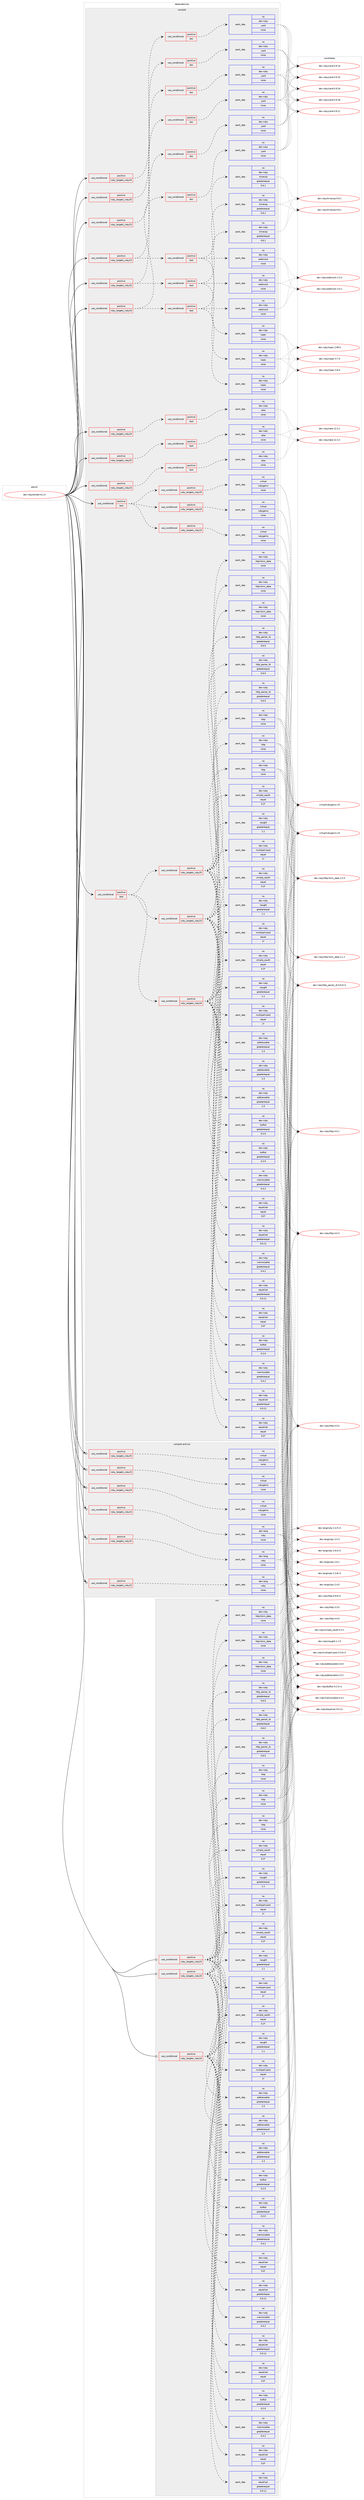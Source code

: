 digraph prolog {

# *************
# Graph options
# *************

newrank=true;
concentrate=true;
compound=true;
graph [rankdir=LR,fontname=Helvetica,fontsize=10,ranksep=1.5];#, ranksep=2.5, nodesep=0.2];
edge  [arrowhead=vee];
node  [fontname=Helvetica,fontsize=10];

# **********
# The ebuild
# **********

subgraph cluster_leftcol {
color=gray;
rank=same;
label=<<i>ebuild</i>>;
id [label="dev-ruby/twitter-6.2.0", color=red, width=4, href="../dev-ruby/twitter-6.2.0.svg"];
}

# ****************
# The dependencies
# ****************

subgraph cluster_midcol {
color=gray;
label=<<i>dependencies</i>>;
subgraph cluster_compile {
fillcolor="#eeeeee";
style=filled;
label=<<i>compile</i>>;
subgraph cond421069 {
dependency1534925 [label=<<TABLE BORDER="0" CELLBORDER="1" CELLSPACING="0" CELLPADDING="4"><TR><TD ROWSPAN="3" CELLPADDING="10">use_conditional</TD></TR><TR><TD>positive</TD></TR><TR><TD>ruby_targets_ruby23</TD></TR></TABLE>>, shape=none, color=red];
subgraph cond421070 {
dependency1534926 [label=<<TABLE BORDER="0" CELLBORDER="1" CELLSPACING="0" CELLPADDING="4"><TR><TD ROWSPAN="3" CELLPADDING="10">use_conditional</TD></TR><TR><TD>positive</TD></TR><TR><TD>doc</TD></TR></TABLE>>, shape=none, color=red];
subgraph pack1090340 {
dependency1534927 [label=<<TABLE BORDER="0" CELLBORDER="1" CELLSPACING="0" CELLPADDING="4" WIDTH="220"><TR><TD ROWSPAN="6" CELLPADDING="30">pack_dep</TD></TR><TR><TD WIDTH="110">no</TD></TR><TR><TD>dev-ruby</TD></TR><TR><TD>yard</TD></TR><TR><TD>none</TD></TR><TR><TD></TD></TR></TABLE>>, shape=none, color=blue];
}
dependency1534926:e -> dependency1534927:w [weight=20,style="dashed",arrowhead="vee"];
}
dependency1534925:e -> dependency1534926:w [weight=20,style="dashed",arrowhead="vee"];
}
id:e -> dependency1534925:w [weight=20,style="solid",arrowhead="vee"];
subgraph cond421071 {
dependency1534928 [label=<<TABLE BORDER="0" CELLBORDER="1" CELLSPACING="0" CELLPADDING="4"><TR><TD ROWSPAN="3" CELLPADDING="10">use_conditional</TD></TR><TR><TD>positive</TD></TR><TR><TD>ruby_targets_ruby23</TD></TR></TABLE>>, shape=none, color=red];
subgraph cond421072 {
dependency1534929 [label=<<TABLE BORDER="0" CELLBORDER="1" CELLSPACING="0" CELLPADDING="4"><TR><TD ROWSPAN="3" CELLPADDING="10">use_conditional</TD></TR><TR><TD>positive</TD></TR><TR><TD>test</TD></TR></TABLE>>, shape=none, color=red];
subgraph pack1090341 {
dependency1534930 [label=<<TABLE BORDER="0" CELLBORDER="1" CELLSPACING="0" CELLPADDING="4" WIDTH="220"><TR><TD ROWSPAN="6" CELLPADDING="30">pack_dep</TD></TR><TR><TD WIDTH="110">no</TD></TR><TR><TD>dev-ruby</TD></TR><TR><TD>rake</TD></TR><TR><TD>none</TD></TR><TR><TD></TD></TR></TABLE>>, shape=none, color=blue];
}
dependency1534929:e -> dependency1534930:w [weight=20,style="dashed",arrowhead="vee"];
}
dependency1534928:e -> dependency1534929:w [weight=20,style="dashed",arrowhead="vee"];
}
id:e -> dependency1534928:w [weight=20,style="solid",arrowhead="vee"];
subgraph cond421073 {
dependency1534931 [label=<<TABLE BORDER="0" CELLBORDER="1" CELLSPACING="0" CELLPADDING="4"><TR><TD ROWSPAN="3" CELLPADDING="10">use_conditional</TD></TR><TR><TD>positive</TD></TR><TR><TD>ruby_targets_ruby23</TD></TR></TABLE>>, shape=none, color=red];
subgraph cond421074 {
dependency1534932 [label=<<TABLE BORDER="0" CELLBORDER="1" CELLSPACING="0" CELLPADDING="4"><TR><TD ROWSPAN="3" CELLPADDING="10">use_conditional</TD></TR><TR><TD>positive</TD></TR><TR><TD>test</TD></TR></TABLE>>, shape=none, color=red];
subgraph pack1090342 {
dependency1534933 [label=<<TABLE BORDER="0" CELLBORDER="1" CELLSPACING="0" CELLPADDING="4" WIDTH="220"><TR><TD ROWSPAN="6" CELLPADDING="30">pack_dep</TD></TR><TR><TD WIDTH="110">no</TD></TR><TR><TD>dev-ruby</TD></TR><TR><TD>rspec</TD></TR><TR><TD>none</TD></TR><TR><TD></TD></TR></TABLE>>, shape=none, color=blue];
}
dependency1534932:e -> dependency1534933:w [weight=20,style="dashed",arrowhead="vee"];
subgraph pack1090343 {
dependency1534934 [label=<<TABLE BORDER="0" CELLBORDER="1" CELLSPACING="0" CELLPADDING="4" WIDTH="220"><TR><TD ROWSPAN="6" CELLPADDING="30">pack_dep</TD></TR><TR><TD WIDTH="110">no</TD></TR><TR><TD>dev-ruby</TD></TR><TR><TD>webmock</TD></TR><TR><TD>none</TD></TR><TR><TD></TD></TR></TABLE>>, shape=none, color=blue];
}
dependency1534932:e -> dependency1534934:w [weight=20,style="dashed",arrowhead="vee"];
subgraph pack1090344 {
dependency1534935 [label=<<TABLE BORDER="0" CELLBORDER="1" CELLSPACING="0" CELLPADDING="4" WIDTH="220"><TR><TD ROWSPAN="6" CELLPADDING="30">pack_dep</TD></TR><TR><TD WIDTH="110">no</TD></TR><TR><TD>dev-ruby</TD></TR><TR><TD>timecop</TD></TR><TR><TD>greaterequal</TD></TR><TR><TD>0.6.1</TD></TR></TABLE>>, shape=none, color=blue];
}
dependency1534932:e -> dependency1534935:w [weight=20,style="dashed",arrowhead="vee"];
}
dependency1534931:e -> dependency1534932:w [weight=20,style="dashed",arrowhead="vee"];
subgraph cond421075 {
dependency1534936 [label=<<TABLE BORDER="0" CELLBORDER="1" CELLSPACING="0" CELLPADDING="4"><TR><TD ROWSPAN="3" CELLPADDING="10">use_conditional</TD></TR><TR><TD>positive</TD></TR><TR><TD>doc</TD></TR></TABLE>>, shape=none, color=red];
subgraph pack1090345 {
dependency1534937 [label=<<TABLE BORDER="0" CELLBORDER="1" CELLSPACING="0" CELLPADDING="4" WIDTH="220"><TR><TD ROWSPAN="6" CELLPADDING="30">pack_dep</TD></TR><TR><TD WIDTH="110">no</TD></TR><TR><TD>dev-ruby</TD></TR><TR><TD>yard</TD></TR><TR><TD>none</TD></TR><TR><TD></TD></TR></TABLE>>, shape=none, color=blue];
}
dependency1534936:e -> dependency1534937:w [weight=20,style="dashed",arrowhead="vee"];
}
dependency1534931:e -> dependency1534936:w [weight=20,style="dashed",arrowhead="vee"];
}
id:e -> dependency1534931:w [weight=20,style="solid",arrowhead="vee"];
subgraph cond421076 {
dependency1534938 [label=<<TABLE BORDER="0" CELLBORDER="1" CELLSPACING="0" CELLPADDING="4"><TR><TD ROWSPAN="3" CELLPADDING="10">use_conditional</TD></TR><TR><TD>positive</TD></TR><TR><TD>ruby_targets_ruby24</TD></TR></TABLE>>, shape=none, color=red];
subgraph cond421077 {
dependency1534939 [label=<<TABLE BORDER="0" CELLBORDER="1" CELLSPACING="0" CELLPADDING="4"><TR><TD ROWSPAN="3" CELLPADDING="10">use_conditional</TD></TR><TR><TD>positive</TD></TR><TR><TD>doc</TD></TR></TABLE>>, shape=none, color=red];
subgraph pack1090346 {
dependency1534940 [label=<<TABLE BORDER="0" CELLBORDER="1" CELLSPACING="0" CELLPADDING="4" WIDTH="220"><TR><TD ROWSPAN="6" CELLPADDING="30">pack_dep</TD></TR><TR><TD WIDTH="110">no</TD></TR><TR><TD>dev-ruby</TD></TR><TR><TD>yard</TD></TR><TR><TD>none</TD></TR><TR><TD></TD></TR></TABLE>>, shape=none, color=blue];
}
dependency1534939:e -> dependency1534940:w [weight=20,style="dashed",arrowhead="vee"];
}
dependency1534938:e -> dependency1534939:w [weight=20,style="dashed",arrowhead="vee"];
}
id:e -> dependency1534938:w [weight=20,style="solid",arrowhead="vee"];
subgraph cond421078 {
dependency1534941 [label=<<TABLE BORDER="0" CELLBORDER="1" CELLSPACING="0" CELLPADDING="4"><TR><TD ROWSPAN="3" CELLPADDING="10">use_conditional</TD></TR><TR><TD>positive</TD></TR><TR><TD>ruby_targets_ruby24</TD></TR></TABLE>>, shape=none, color=red];
subgraph cond421079 {
dependency1534942 [label=<<TABLE BORDER="0" CELLBORDER="1" CELLSPACING="0" CELLPADDING="4"><TR><TD ROWSPAN="3" CELLPADDING="10">use_conditional</TD></TR><TR><TD>positive</TD></TR><TR><TD>test</TD></TR></TABLE>>, shape=none, color=red];
subgraph pack1090347 {
dependency1534943 [label=<<TABLE BORDER="0" CELLBORDER="1" CELLSPACING="0" CELLPADDING="4" WIDTH="220"><TR><TD ROWSPAN="6" CELLPADDING="30">pack_dep</TD></TR><TR><TD WIDTH="110">no</TD></TR><TR><TD>dev-ruby</TD></TR><TR><TD>rake</TD></TR><TR><TD>none</TD></TR><TR><TD></TD></TR></TABLE>>, shape=none, color=blue];
}
dependency1534942:e -> dependency1534943:w [weight=20,style="dashed",arrowhead="vee"];
}
dependency1534941:e -> dependency1534942:w [weight=20,style="dashed",arrowhead="vee"];
}
id:e -> dependency1534941:w [weight=20,style="solid",arrowhead="vee"];
subgraph cond421080 {
dependency1534944 [label=<<TABLE BORDER="0" CELLBORDER="1" CELLSPACING="0" CELLPADDING="4"><TR><TD ROWSPAN="3" CELLPADDING="10">use_conditional</TD></TR><TR><TD>positive</TD></TR><TR><TD>ruby_targets_ruby24</TD></TR></TABLE>>, shape=none, color=red];
subgraph cond421081 {
dependency1534945 [label=<<TABLE BORDER="0" CELLBORDER="1" CELLSPACING="0" CELLPADDING="4"><TR><TD ROWSPAN="3" CELLPADDING="10">use_conditional</TD></TR><TR><TD>positive</TD></TR><TR><TD>test</TD></TR></TABLE>>, shape=none, color=red];
subgraph pack1090348 {
dependency1534946 [label=<<TABLE BORDER="0" CELLBORDER="1" CELLSPACING="0" CELLPADDING="4" WIDTH="220"><TR><TD ROWSPAN="6" CELLPADDING="30">pack_dep</TD></TR><TR><TD WIDTH="110">no</TD></TR><TR><TD>dev-ruby</TD></TR><TR><TD>rspec</TD></TR><TR><TD>none</TD></TR><TR><TD></TD></TR></TABLE>>, shape=none, color=blue];
}
dependency1534945:e -> dependency1534946:w [weight=20,style="dashed",arrowhead="vee"];
subgraph pack1090349 {
dependency1534947 [label=<<TABLE BORDER="0" CELLBORDER="1" CELLSPACING="0" CELLPADDING="4" WIDTH="220"><TR><TD ROWSPAN="6" CELLPADDING="30">pack_dep</TD></TR><TR><TD WIDTH="110">no</TD></TR><TR><TD>dev-ruby</TD></TR><TR><TD>webmock</TD></TR><TR><TD>none</TD></TR><TR><TD></TD></TR></TABLE>>, shape=none, color=blue];
}
dependency1534945:e -> dependency1534947:w [weight=20,style="dashed",arrowhead="vee"];
subgraph pack1090350 {
dependency1534948 [label=<<TABLE BORDER="0" CELLBORDER="1" CELLSPACING="0" CELLPADDING="4" WIDTH="220"><TR><TD ROWSPAN="6" CELLPADDING="30">pack_dep</TD></TR><TR><TD WIDTH="110">no</TD></TR><TR><TD>dev-ruby</TD></TR><TR><TD>timecop</TD></TR><TR><TD>greaterequal</TD></TR><TR><TD>0.6.1</TD></TR></TABLE>>, shape=none, color=blue];
}
dependency1534945:e -> dependency1534948:w [weight=20,style="dashed",arrowhead="vee"];
}
dependency1534944:e -> dependency1534945:w [weight=20,style="dashed",arrowhead="vee"];
subgraph cond421082 {
dependency1534949 [label=<<TABLE BORDER="0" CELLBORDER="1" CELLSPACING="0" CELLPADDING="4"><TR><TD ROWSPAN="3" CELLPADDING="10">use_conditional</TD></TR><TR><TD>positive</TD></TR><TR><TD>doc</TD></TR></TABLE>>, shape=none, color=red];
subgraph pack1090351 {
dependency1534950 [label=<<TABLE BORDER="0" CELLBORDER="1" CELLSPACING="0" CELLPADDING="4" WIDTH="220"><TR><TD ROWSPAN="6" CELLPADDING="30">pack_dep</TD></TR><TR><TD WIDTH="110">no</TD></TR><TR><TD>dev-ruby</TD></TR><TR><TD>yard</TD></TR><TR><TD>none</TD></TR><TR><TD></TD></TR></TABLE>>, shape=none, color=blue];
}
dependency1534949:e -> dependency1534950:w [weight=20,style="dashed",arrowhead="vee"];
}
dependency1534944:e -> dependency1534949:w [weight=20,style="dashed",arrowhead="vee"];
}
id:e -> dependency1534944:w [weight=20,style="solid",arrowhead="vee"];
subgraph cond421083 {
dependency1534951 [label=<<TABLE BORDER="0" CELLBORDER="1" CELLSPACING="0" CELLPADDING="4"><TR><TD ROWSPAN="3" CELLPADDING="10">use_conditional</TD></TR><TR><TD>positive</TD></TR><TR><TD>ruby_targets_ruby25</TD></TR></TABLE>>, shape=none, color=red];
subgraph cond421084 {
dependency1534952 [label=<<TABLE BORDER="0" CELLBORDER="1" CELLSPACING="0" CELLPADDING="4"><TR><TD ROWSPAN="3" CELLPADDING="10">use_conditional</TD></TR><TR><TD>positive</TD></TR><TR><TD>doc</TD></TR></TABLE>>, shape=none, color=red];
subgraph pack1090352 {
dependency1534953 [label=<<TABLE BORDER="0" CELLBORDER="1" CELLSPACING="0" CELLPADDING="4" WIDTH="220"><TR><TD ROWSPAN="6" CELLPADDING="30">pack_dep</TD></TR><TR><TD WIDTH="110">no</TD></TR><TR><TD>dev-ruby</TD></TR><TR><TD>yard</TD></TR><TR><TD>none</TD></TR><TR><TD></TD></TR></TABLE>>, shape=none, color=blue];
}
dependency1534952:e -> dependency1534953:w [weight=20,style="dashed",arrowhead="vee"];
}
dependency1534951:e -> dependency1534952:w [weight=20,style="dashed",arrowhead="vee"];
}
id:e -> dependency1534951:w [weight=20,style="solid",arrowhead="vee"];
subgraph cond421085 {
dependency1534954 [label=<<TABLE BORDER="0" CELLBORDER="1" CELLSPACING="0" CELLPADDING="4"><TR><TD ROWSPAN="3" CELLPADDING="10">use_conditional</TD></TR><TR><TD>positive</TD></TR><TR><TD>ruby_targets_ruby25</TD></TR></TABLE>>, shape=none, color=red];
subgraph cond421086 {
dependency1534955 [label=<<TABLE BORDER="0" CELLBORDER="1" CELLSPACING="0" CELLPADDING="4"><TR><TD ROWSPAN="3" CELLPADDING="10">use_conditional</TD></TR><TR><TD>positive</TD></TR><TR><TD>test</TD></TR></TABLE>>, shape=none, color=red];
subgraph pack1090353 {
dependency1534956 [label=<<TABLE BORDER="0" CELLBORDER="1" CELLSPACING="0" CELLPADDING="4" WIDTH="220"><TR><TD ROWSPAN="6" CELLPADDING="30">pack_dep</TD></TR><TR><TD WIDTH="110">no</TD></TR><TR><TD>dev-ruby</TD></TR><TR><TD>rake</TD></TR><TR><TD>none</TD></TR><TR><TD></TD></TR></TABLE>>, shape=none, color=blue];
}
dependency1534955:e -> dependency1534956:w [weight=20,style="dashed",arrowhead="vee"];
}
dependency1534954:e -> dependency1534955:w [weight=20,style="dashed",arrowhead="vee"];
}
id:e -> dependency1534954:w [weight=20,style="solid",arrowhead="vee"];
subgraph cond421087 {
dependency1534957 [label=<<TABLE BORDER="0" CELLBORDER="1" CELLSPACING="0" CELLPADDING="4"><TR><TD ROWSPAN="3" CELLPADDING="10">use_conditional</TD></TR><TR><TD>positive</TD></TR><TR><TD>ruby_targets_ruby25</TD></TR></TABLE>>, shape=none, color=red];
subgraph cond421088 {
dependency1534958 [label=<<TABLE BORDER="0" CELLBORDER="1" CELLSPACING="0" CELLPADDING="4"><TR><TD ROWSPAN="3" CELLPADDING="10">use_conditional</TD></TR><TR><TD>positive</TD></TR><TR><TD>test</TD></TR></TABLE>>, shape=none, color=red];
subgraph pack1090354 {
dependency1534959 [label=<<TABLE BORDER="0" CELLBORDER="1" CELLSPACING="0" CELLPADDING="4" WIDTH="220"><TR><TD ROWSPAN="6" CELLPADDING="30">pack_dep</TD></TR><TR><TD WIDTH="110">no</TD></TR><TR><TD>dev-ruby</TD></TR><TR><TD>rspec</TD></TR><TR><TD>none</TD></TR><TR><TD></TD></TR></TABLE>>, shape=none, color=blue];
}
dependency1534958:e -> dependency1534959:w [weight=20,style="dashed",arrowhead="vee"];
subgraph pack1090355 {
dependency1534960 [label=<<TABLE BORDER="0" CELLBORDER="1" CELLSPACING="0" CELLPADDING="4" WIDTH="220"><TR><TD ROWSPAN="6" CELLPADDING="30">pack_dep</TD></TR><TR><TD WIDTH="110">no</TD></TR><TR><TD>dev-ruby</TD></TR><TR><TD>webmock</TD></TR><TR><TD>none</TD></TR><TR><TD></TD></TR></TABLE>>, shape=none, color=blue];
}
dependency1534958:e -> dependency1534960:w [weight=20,style="dashed",arrowhead="vee"];
subgraph pack1090356 {
dependency1534961 [label=<<TABLE BORDER="0" CELLBORDER="1" CELLSPACING="0" CELLPADDING="4" WIDTH="220"><TR><TD ROWSPAN="6" CELLPADDING="30">pack_dep</TD></TR><TR><TD WIDTH="110">no</TD></TR><TR><TD>dev-ruby</TD></TR><TR><TD>timecop</TD></TR><TR><TD>greaterequal</TD></TR><TR><TD>0.6.1</TD></TR></TABLE>>, shape=none, color=blue];
}
dependency1534958:e -> dependency1534961:w [weight=20,style="dashed",arrowhead="vee"];
}
dependency1534957:e -> dependency1534958:w [weight=20,style="dashed",arrowhead="vee"];
subgraph cond421089 {
dependency1534962 [label=<<TABLE BORDER="0" CELLBORDER="1" CELLSPACING="0" CELLPADDING="4"><TR><TD ROWSPAN="3" CELLPADDING="10">use_conditional</TD></TR><TR><TD>positive</TD></TR><TR><TD>doc</TD></TR></TABLE>>, shape=none, color=red];
subgraph pack1090357 {
dependency1534963 [label=<<TABLE BORDER="0" CELLBORDER="1" CELLSPACING="0" CELLPADDING="4" WIDTH="220"><TR><TD ROWSPAN="6" CELLPADDING="30">pack_dep</TD></TR><TR><TD WIDTH="110">no</TD></TR><TR><TD>dev-ruby</TD></TR><TR><TD>yard</TD></TR><TR><TD>none</TD></TR><TR><TD></TD></TR></TABLE>>, shape=none, color=blue];
}
dependency1534962:e -> dependency1534963:w [weight=20,style="dashed",arrowhead="vee"];
}
dependency1534957:e -> dependency1534962:w [weight=20,style="dashed",arrowhead="vee"];
}
id:e -> dependency1534957:w [weight=20,style="solid",arrowhead="vee"];
subgraph cond421090 {
dependency1534964 [label=<<TABLE BORDER="0" CELLBORDER="1" CELLSPACING="0" CELLPADDING="4"><TR><TD ROWSPAN="3" CELLPADDING="10">use_conditional</TD></TR><TR><TD>positive</TD></TR><TR><TD>test</TD></TR></TABLE>>, shape=none, color=red];
subgraph cond421091 {
dependency1534965 [label=<<TABLE BORDER="0" CELLBORDER="1" CELLSPACING="0" CELLPADDING="4"><TR><TD ROWSPAN="3" CELLPADDING="10">use_conditional</TD></TR><TR><TD>positive</TD></TR><TR><TD>ruby_targets_ruby23</TD></TR></TABLE>>, shape=none, color=red];
subgraph pack1090358 {
dependency1534966 [label=<<TABLE BORDER="0" CELLBORDER="1" CELLSPACING="0" CELLPADDING="4" WIDTH="220"><TR><TD ROWSPAN="6" CELLPADDING="30">pack_dep</TD></TR><TR><TD WIDTH="110">no</TD></TR><TR><TD>dev-ruby</TD></TR><TR><TD>addressable</TD></TR><TR><TD>greaterequal</TD></TR><TR><TD>2.3</TD></TR></TABLE>>, shape=none, color=blue];
}
dependency1534965:e -> dependency1534966:w [weight=20,style="dashed",arrowhead="vee"];
subgraph pack1090359 {
dependency1534967 [label=<<TABLE BORDER="0" CELLBORDER="1" CELLSPACING="0" CELLPADDING="4" WIDTH="220"><TR><TD ROWSPAN="6" CELLPADDING="30">pack_dep</TD></TR><TR><TD WIDTH="110">no</TD></TR><TR><TD>dev-ruby</TD></TR><TR><TD>buftok</TD></TR><TR><TD>greaterequal</TD></TR><TR><TD>0.2.0</TD></TR></TABLE>>, shape=none, color=blue];
}
dependency1534965:e -> dependency1534967:w [weight=20,style="dashed",arrowhead="vee"];
subgraph pack1090360 {
dependency1534968 [label=<<TABLE BORDER="0" CELLBORDER="1" CELLSPACING="0" CELLPADDING="4" WIDTH="220"><TR><TD ROWSPAN="6" CELLPADDING="30">pack_dep</TD></TR><TR><TD WIDTH="110">no</TD></TR><TR><TD>dev-ruby</TD></TR><TR><TD>equalizer</TD></TR><TR><TD>greaterequal</TD></TR><TR><TD>0.0.11</TD></TR></TABLE>>, shape=none, color=blue];
}
dependency1534965:e -> dependency1534968:w [weight=20,style="dashed",arrowhead="vee"];
subgraph pack1090361 {
dependency1534969 [label=<<TABLE BORDER="0" CELLBORDER="1" CELLSPACING="0" CELLPADDING="4" WIDTH="220"><TR><TD ROWSPAN="6" CELLPADDING="30">pack_dep</TD></TR><TR><TD WIDTH="110">no</TD></TR><TR><TD>dev-ruby</TD></TR><TR><TD>equalizer</TD></TR><TR><TD>equal</TD></TR><TR><TD>0.0*</TD></TR></TABLE>>, shape=none, color=blue];
}
dependency1534965:e -> dependency1534969:w [weight=20,style="dashed",arrowhead="vee"];
subgraph pack1090362 {
dependency1534970 [label=<<TABLE BORDER="0" CELLBORDER="1" CELLSPACING="0" CELLPADDING="4" WIDTH="220"><TR><TD ROWSPAN="6" CELLPADDING="30">pack_dep</TD></TR><TR><TD WIDTH="110">no</TD></TR><TR><TD>dev-ruby</TD></TR><TR><TD>http</TD></TR><TR><TD>none</TD></TR><TR><TD></TD></TR></TABLE>>, shape=none, color=blue];
}
dependency1534965:e -> dependency1534970:w [weight=20,style="dashed",arrowhead="vee"];
subgraph pack1090363 {
dependency1534971 [label=<<TABLE BORDER="0" CELLBORDER="1" CELLSPACING="0" CELLPADDING="4" WIDTH="220"><TR><TD ROWSPAN="6" CELLPADDING="30">pack_dep</TD></TR><TR><TD WIDTH="110">no</TD></TR><TR><TD>dev-ruby</TD></TR><TR><TD>http-form_data</TD></TR><TR><TD>none</TD></TR><TR><TD></TD></TR></TABLE>>, shape=none, color=blue];
}
dependency1534965:e -> dependency1534971:w [weight=20,style="dashed",arrowhead="vee"];
subgraph pack1090364 {
dependency1534972 [label=<<TABLE BORDER="0" CELLBORDER="1" CELLSPACING="0" CELLPADDING="4" WIDTH="220"><TR><TD ROWSPAN="6" CELLPADDING="30">pack_dep</TD></TR><TR><TD WIDTH="110">no</TD></TR><TR><TD>dev-ruby</TD></TR><TR><TD>http_parser_rb</TD></TR><TR><TD>greaterequal</TD></TR><TR><TD>0.6.0</TD></TR></TABLE>>, shape=none, color=blue];
}
dependency1534965:e -> dependency1534972:w [weight=20,style="dashed",arrowhead="vee"];
subgraph pack1090365 {
dependency1534973 [label=<<TABLE BORDER="0" CELLBORDER="1" CELLSPACING="0" CELLPADDING="4" WIDTH="220"><TR><TD ROWSPAN="6" CELLPADDING="30">pack_dep</TD></TR><TR><TD WIDTH="110">no</TD></TR><TR><TD>dev-ruby</TD></TR><TR><TD>memoizable</TD></TR><TR><TD>greaterequal</TD></TR><TR><TD>0.4.2</TD></TR></TABLE>>, shape=none, color=blue];
}
dependency1534965:e -> dependency1534973:w [weight=20,style="dashed",arrowhead="vee"];
subgraph pack1090366 {
dependency1534974 [label=<<TABLE BORDER="0" CELLBORDER="1" CELLSPACING="0" CELLPADDING="4" WIDTH="220"><TR><TD ROWSPAN="6" CELLPADDING="30">pack_dep</TD></TR><TR><TD WIDTH="110">no</TD></TR><TR><TD>dev-ruby</TD></TR><TR><TD>multipart-post</TD></TR><TR><TD>equal</TD></TR><TR><TD>2*</TD></TR></TABLE>>, shape=none, color=blue];
}
dependency1534965:e -> dependency1534974:w [weight=20,style="dashed",arrowhead="vee"];
subgraph pack1090367 {
dependency1534975 [label=<<TABLE BORDER="0" CELLBORDER="1" CELLSPACING="0" CELLPADDING="4" WIDTH="220"><TR><TD ROWSPAN="6" CELLPADDING="30">pack_dep</TD></TR><TR><TD WIDTH="110">no</TD></TR><TR><TD>dev-ruby</TD></TR><TR><TD>naught</TD></TR><TR><TD>greaterequal</TD></TR><TR><TD>1.1</TD></TR></TABLE>>, shape=none, color=blue];
}
dependency1534965:e -> dependency1534975:w [weight=20,style="dashed",arrowhead="vee"];
subgraph pack1090368 {
dependency1534976 [label=<<TABLE BORDER="0" CELLBORDER="1" CELLSPACING="0" CELLPADDING="4" WIDTH="220"><TR><TD ROWSPAN="6" CELLPADDING="30">pack_dep</TD></TR><TR><TD WIDTH="110">no</TD></TR><TR><TD>dev-ruby</TD></TR><TR><TD>simple_oauth</TD></TR><TR><TD>equal</TD></TR><TR><TD>0.3*</TD></TR></TABLE>>, shape=none, color=blue];
}
dependency1534965:e -> dependency1534976:w [weight=20,style="dashed",arrowhead="vee"];
}
dependency1534964:e -> dependency1534965:w [weight=20,style="dashed",arrowhead="vee"];
subgraph cond421092 {
dependency1534977 [label=<<TABLE BORDER="0" CELLBORDER="1" CELLSPACING="0" CELLPADDING="4"><TR><TD ROWSPAN="3" CELLPADDING="10">use_conditional</TD></TR><TR><TD>positive</TD></TR><TR><TD>ruby_targets_ruby24</TD></TR></TABLE>>, shape=none, color=red];
subgraph pack1090369 {
dependency1534978 [label=<<TABLE BORDER="0" CELLBORDER="1" CELLSPACING="0" CELLPADDING="4" WIDTH="220"><TR><TD ROWSPAN="6" CELLPADDING="30">pack_dep</TD></TR><TR><TD WIDTH="110">no</TD></TR><TR><TD>dev-ruby</TD></TR><TR><TD>addressable</TD></TR><TR><TD>greaterequal</TD></TR><TR><TD>2.3</TD></TR></TABLE>>, shape=none, color=blue];
}
dependency1534977:e -> dependency1534978:w [weight=20,style="dashed",arrowhead="vee"];
subgraph pack1090370 {
dependency1534979 [label=<<TABLE BORDER="0" CELLBORDER="1" CELLSPACING="0" CELLPADDING="4" WIDTH="220"><TR><TD ROWSPAN="6" CELLPADDING="30">pack_dep</TD></TR><TR><TD WIDTH="110">no</TD></TR><TR><TD>dev-ruby</TD></TR><TR><TD>buftok</TD></TR><TR><TD>greaterequal</TD></TR><TR><TD>0.2.0</TD></TR></TABLE>>, shape=none, color=blue];
}
dependency1534977:e -> dependency1534979:w [weight=20,style="dashed",arrowhead="vee"];
subgraph pack1090371 {
dependency1534980 [label=<<TABLE BORDER="0" CELLBORDER="1" CELLSPACING="0" CELLPADDING="4" WIDTH="220"><TR><TD ROWSPAN="6" CELLPADDING="30">pack_dep</TD></TR><TR><TD WIDTH="110">no</TD></TR><TR><TD>dev-ruby</TD></TR><TR><TD>equalizer</TD></TR><TR><TD>greaterequal</TD></TR><TR><TD>0.0.11</TD></TR></TABLE>>, shape=none, color=blue];
}
dependency1534977:e -> dependency1534980:w [weight=20,style="dashed",arrowhead="vee"];
subgraph pack1090372 {
dependency1534981 [label=<<TABLE BORDER="0" CELLBORDER="1" CELLSPACING="0" CELLPADDING="4" WIDTH="220"><TR><TD ROWSPAN="6" CELLPADDING="30">pack_dep</TD></TR><TR><TD WIDTH="110">no</TD></TR><TR><TD>dev-ruby</TD></TR><TR><TD>equalizer</TD></TR><TR><TD>equal</TD></TR><TR><TD>0.0*</TD></TR></TABLE>>, shape=none, color=blue];
}
dependency1534977:e -> dependency1534981:w [weight=20,style="dashed",arrowhead="vee"];
subgraph pack1090373 {
dependency1534982 [label=<<TABLE BORDER="0" CELLBORDER="1" CELLSPACING="0" CELLPADDING="4" WIDTH="220"><TR><TD ROWSPAN="6" CELLPADDING="30">pack_dep</TD></TR><TR><TD WIDTH="110">no</TD></TR><TR><TD>dev-ruby</TD></TR><TR><TD>http</TD></TR><TR><TD>none</TD></TR><TR><TD></TD></TR></TABLE>>, shape=none, color=blue];
}
dependency1534977:e -> dependency1534982:w [weight=20,style="dashed",arrowhead="vee"];
subgraph pack1090374 {
dependency1534983 [label=<<TABLE BORDER="0" CELLBORDER="1" CELLSPACING="0" CELLPADDING="4" WIDTH="220"><TR><TD ROWSPAN="6" CELLPADDING="30">pack_dep</TD></TR><TR><TD WIDTH="110">no</TD></TR><TR><TD>dev-ruby</TD></TR><TR><TD>http-form_data</TD></TR><TR><TD>none</TD></TR><TR><TD></TD></TR></TABLE>>, shape=none, color=blue];
}
dependency1534977:e -> dependency1534983:w [weight=20,style="dashed",arrowhead="vee"];
subgraph pack1090375 {
dependency1534984 [label=<<TABLE BORDER="0" CELLBORDER="1" CELLSPACING="0" CELLPADDING="4" WIDTH="220"><TR><TD ROWSPAN="6" CELLPADDING="30">pack_dep</TD></TR><TR><TD WIDTH="110">no</TD></TR><TR><TD>dev-ruby</TD></TR><TR><TD>http_parser_rb</TD></TR><TR><TD>greaterequal</TD></TR><TR><TD>0.6.0</TD></TR></TABLE>>, shape=none, color=blue];
}
dependency1534977:e -> dependency1534984:w [weight=20,style="dashed",arrowhead="vee"];
subgraph pack1090376 {
dependency1534985 [label=<<TABLE BORDER="0" CELLBORDER="1" CELLSPACING="0" CELLPADDING="4" WIDTH="220"><TR><TD ROWSPAN="6" CELLPADDING="30">pack_dep</TD></TR><TR><TD WIDTH="110">no</TD></TR><TR><TD>dev-ruby</TD></TR><TR><TD>memoizable</TD></TR><TR><TD>greaterequal</TD></TR><TR><TD>0.4.2</TD></TR></TABLE>>, shape=none, color=blue];
}
dependency1534977:e -> dependency1534985:w [weight=20,style="dashed",arrowhead="vee"];
subgraph pack1090377 {
dependency1534986 [label=<<TABLE BORDER="0" CELLBORDER="1" CELLSPACING="0" CELLPADDING="4" WIDTH="220"><TR><TD ROWSPAN="6" CELLPADDING="30">pack_dep</TD></TR><TR><TD WIDTH="110">no</TD></TR><TR><TD>dev-ruby</TD></TR><TR><TD>multipart-post</TD></TR><TR><TD>equal</TD></TR><TR><TD>2*</TD></TR></TABLE>>, shape=none, color=blue];
}
dependency1534977:e -> dependency1534986:w [weight=20,style="dashed",arrowhead="vee"];
subgraph pack1090378 {
dependency1534987 [label=<<TABLE BORDER="0" CELLBORDER="1" CELLSPACING="0" CELLPADDING="4" WIDTH="220"><TR><TD ROWSPAN="6" CELLPADDING="30">pack_dep</TD></TR><TR><TD WIDTH="110">no</TD></TR><TR><TD>dev-ruby</TD></TR><TR><TD>naught</TD></TR><TR><TD>greaterequal</TD></TR><TR><TD>1.1</TD></TR></TABLE>>, shape=none, color=blue];
}
dependency1534977:e -> dependency1534987:w [weight=20,style="dashed",arrowhead="vee"];
subgraph pack1090379 {
dependency1534988 [label=<<TABLE BORDER="0" CELLBORDER="1" CELLSPACING="0" CELLPADDING="4" WIDTH="220"><TR><TD ROWSPAN="6" CELLPADDING="30">pack_dep</TD></TR><TR><TD WIDTH="110">no</TD></TR><TR><TD>dev-ruby</TD></TR><TR><TD>simple_oauth</TD></TR><TR><TD>equal</TD></TR><TR><TD>0.3*</TD></TR></TABLE>>, shape=none, color=blue];
}
dependency1534977:e -> dependency1534988:w [weight=20,style="dashed",arrowhead="vee"];
}
dependency1534964:e -> dependency1534977:w [weight=20,style="dashed",arrowhead="vee"];
subgraph cond421093 {
dependency1534989 [label=<<TABLE BORDER="0" CELLBORDER="1" CELLSPACING="0" CELLPADDING="4"><TR><TD ROWSPAN="3" CELLPADDING="10">use_conditional</TD></TR><TR><TD>positive</TD></TR><TR><TD>ruby_targets_ruby25</TD></TR></TABLE>>, shape=none, color=red];
subgraph pack1090380 {
dependency1534990 [label=<<TABLE BORDER="0" CELLBORDER="1" CELLSPACING="0" CELLPADDING="4" WIDTH="220"><TR><TD ROWSPAN="6" CELLPADDING="30">pack_dep</TD></TR><TR><TD WIDTH="110">no</TD></TR><TR><TD>dev-ruby</TD></TR><TR><TD>addressable</TD></TR><TR><TD>greaterequal</TD></TR><TR><TD>2.3</TD></TR></TABLE>>, shape=none, color=blue];
}
dependency1534989:e -> dependency1534990:w [weight=20,style="dashed",arrowhead="vee"];
subgraph pack1090381 {
dependency1534991 [label=<<TABLE BORDER="0" CELLBORDER="1" CELLSPACING="0" CELLPADDING="4" WIDTH="220"><TR><TD ROWSPAN="6" CELLPADDING="30">pack_dep</TD></TR><TR><TD WIDTH="110">no</TD></TR><TR><TD>dev-ruby</TD></TR><TR><TD>buftok</TD></TR><TR><TD>greaterequal</TD></TR><TR><TD>0.2.0</TD></TR></TABLE>>, shape=none, color=blue];
}
dependency1534989:e -> dependency1534991:w [weight=20,style="dashed",arrowhead="vee"];
subgraph pack1090382 {
dependency1534992 [label=<<TABLE BORDER="0" CELLBORDER="1" CELLSPACING="0" CELLPADDING="4" WIDTH="220"><TR><TD ROWSPAN="6" CELLPADDING="30">pack_dep</TD></TR><TR><TD WIDTH="110">no</TD></TR><TR><TD>dev-ruby</TD></TR><TR><TD>equalizer</TD></TR><TR><TD>greaterequal</TD></TR><TR><TD>0.0.11</TD></TR></TABLE>>, shape=none, color=blue];
}
dependency1534989:e -> dependency1534992:w [weight=20,style="dashed",arrowhead="vee"];
subgraph pack1090383 {
dependency1534993 [label=<<TABLE BORDER="0" CELLBORDER="1" CELLSPACING="0" CELLPADDING="4" WIDTH="220"><TR><TD ROWSPAN="6" CELLPADDING="30">pack_dep</TD></TR><TR><TD WIDTH="110">no</TD></TR><TR><TD>dev-ruby</TD></TR><TR><TD>equalizer</TD></TR><TR><TD>equal</TD></TR><TR><TD>0.0*</TD></TR></TABLE>>, shape=none, color=blue];
}
dependency1534989:e -> dependency1534993:w [weight=20,style="dashed",arrowhead="vee"];
subgraph pack1090384 {
dependency1534994 [label=<<TABLE BORDER="0" CELLBORDER="1" CELLSPACING="0" CELLPADDING="4" WIDTH="220"><TR><TD ROWSPAN="6" CELLPADDING="30">pack_dep</TD></TR><TR><TD WIDTH="110">no</TD></TR><TR><TD>dev-ruby</TD></TR><TR><TD>http</TD></TR><TR><TD>none</TD></TR><TR><TD></TD></TR></TABLE>>, shape=none, color=blue];
}
dependency1534989:e -> dependency1534994:w [weight=20,style="dashed",arrowhead="vee"];
subgraph pack1090385 {
dependency1534995 [label=<<TABLE BORDER="0" CELLBORDER="1" CELLSPACING="0" CELLPADDING="4" WIDTH="220"><TR><TD ROWSPAN="6" CELLPADDING="30">pack_dep</TD></TR><TR><TD WIDTH="110">no</TD></TR><TR><TD>dev-ruby</TD></TR><TR><TD>http-form_data</TD></TR><TR><TD>none</TD></TR><TR><TD></TD></TR></TABLE>>, shape=none, color=blue];
}
dependency1534989:e -> dependency1534995:w [weight=20,style="dashed",arrowhead="vee"];
subgraph pack1090386 {
dependency1534996 [label=<<TABLE BORDER="0" CELLBORDER="1" CELLSPACING="0" CELLPADDING="4" WIDTH="220"><TR><TD ROWSPAN="6" CELLPADDING="30">pack_dep</TD></TR><TR><TD WIDTH="110">no</TD></TR><TR><TD>dev-ruby</TD></TR><TR><TD>http_parser_rb</TD></TR><TR><TD>greaterequal</TD></TR><TR><TD>0.6.0</TD></TR></TABLE>>, shape=none, color=blue];
}
dependency1534989:e -> dependency1534996:w [weight=20,style="dashed",arrowhead="vee"];
subgraph pack1090387 {
dependency1534997 [label=<<TABLE BORDER="0" CELLBORDER="1" CELLSPACING="0" CELLPADDING="4" WIDTH="220"><TR><TD ROWSPAN="6" CELLPADDING="30">pack_dep</TD></TR><TR><TD WIDTH="110">no</TD></TR><TR><TD>dev-ruby</TD></TR><TR><TD>memoizable</TD></TR><TR><TD>greaterequal</TD></TR><TR><TD>0.4.2</TD></TR></TABLE>>, shape=none, color=blue];
}
dependency1534989:e -> dependency1534997:w [weight=20,style="dashed",arrowhead="vee"];
subgraph pack1090388 {
dependency1534998 [label=<<TABLE BORDER="0" CELLBORDER="1" CELLSPACING="0" CELLPADDING="4" WIDTH="220"><TR><TD ROWSPAN="6" CELLPADDING="30">pack_dep</TD></TR><TR><TD WIDTH="110">no</TD></TR><TR><TD>dev-ruby</TD></TR><TR><TD>multipart-post</TD></TR><TR><TD>equal</TD></TR><TR><TD>2*</TD></TR></TABLE>>, shape=none, color=blue];
}
dependency1534989:e -> dependency1534998:w [weight=20,style="dashed",arrowhead="vee"];
subgraph pack1090389 {
dependency1534999 [label=<<TABLE BORDER="0" CELLBORDER="1" CELLSPACING="0" CELLPADDING="4" WIDTH="220"><TR><TD ROWSPAN="6" CELLPADDING="30">pack_dep</TD></TR><TR><TD WIDTH="110">no</TD></TR><TR><TD>dev-ruby</TD></TR><TR><TD>naught</TD></TR><TR><TD>greaterequal</TD></TR><TR><TD>1.1</TD></TR></TABLE>>, shape=none, color=blue];
}
dependency1534989:e -> dependency1534999:w [weight=20,style="dashed",arrowhead="vee"];
subgraph pack1090390 {
dependency1535000 [label=<<TABLE BORDER="0" CELLBORDER="1" CELLSPACING="0" CELLPADDING="4" WIDTH="220"><TR><TD ROWSPAN="6" CELLPADDING="30">pack_dep</TD></TR><TR><TD WIDTH="110">no</TD></TR><TR><TD>dev-ruby</TD></TR><TR><TD>simple_oauth</TD></TR><TR><TD>equal</TD></TR><TR><TD>0.3*</TD></TR></TABLE>>, shape=none, color=blue];
}
dependency1534989:e -> dependency1535000:w [weight=20,style="dashed",arrowhead="vee"];
}
dependency1534964:e -> dependency1534989:w [weight=20,style="dashed",arrowhead="vee"];
}
id:e -> dependency1534964:w [weight=20,style="solid",arrowhead="vee"];
subgraph cond421094 {
dependency1535001 [label=<<TABLE BORDER="0" CELLBORDER="1" CELLSPACING="0" CELLPADDING="4"><TR><TD ROWSPAN="3" CELLPADDING="10">use_conditional</TD></TR><TR><TD>positive</TD></TR><TR><TD>test</TD></TR></TABLE>>, shape=none, color=red];
subgraph cond421095 {
dependency1535002 [label=<<TABLE BORDER="0" CELLBORDER="1" CELLSPACING="0" CELLPADDING="4"><TR><TD ROWSPAN="3" CELLPADDING="10">use_conditional</TD></TR><TR><TD>positive</TD></TR><TR><TD>ruby_targets_ruby23</TD></TR></TABLE>>, shape=none, color=red];
subgraph pack1090391 {
dependency1535003 [label=<<TABLE BORDER="0" CELLBORDER="1" CELLSPACING="0" CELLPADDING="4" WIDTH="220"><TR><TD ROWSPAN="6" CELLPADDING="30">pack_dep</TD></TR><TR><TD WIDTH="110">no</TD></TR><TR><TD>virtual</TD></TR><TR><TD>rubygems</TD></TR><TR><TD>none</TD></TR><TR><TD></TD></TR></TABLE>>, shape=none, color=blue];
}
dependency1535002:e -> dependency1535003:w [weight=20,style="dashed",arrowhead="vee"];
}
dependency1535001:e -> dependency1535002:w [weight=20,style="dashed",arrowhead="vee"];
subgraph cond421096 {
dependency1535004 [label=<<TABLE BORDER="0" CELLBORDER="1" CELLSPACING="0" CELLPADDING="4"><TR><TD ROWSPAN="3" CELLPADDING="10">use_conditional</TD></TR><TR><TD>positive</TD></TR><TR><TD>ruby_targets_ruby24</TD></TR></TABLE>>, shape=none, color=red];
subgraph pack1090392 {
dependency1535005 [label=<<TABLE BORDER="0" CELLBORDER="1" CELLSPACING="0" CELLPADDING="4" WIDTH="220"><TR><TD ROWSPAN="6" CELLPADDING="30">pack_dep</TD></TR><TR><TD WIDTH="110">no</TD></TR><TR><TD>virtual</TD></TR><TR><TD>rubygems</TD></TR><TR><TD>none</TD></TR><TR><TD></TD></TR></TABLE>>, shape=none, color=blue];
}
dependency1535004:e -> dependency1535005:w [weight=20,style="dashed",arrowhead="vee"];
}
dependency1535001:e -> dependency1535004:w [weight=20,style="dashed",arrowhead="vee"];
subgraph cond421097 {
dependency1535006 [label=<<TABLE BORDER="0" CELLBORDER="1" CELLSPACING="0" CELLPADDING="4"><TR><TD ROWSPAN="3" CELLPADDING="10">use_conditional</TD></TR><TR><TD>positive</TD></TR><TR><TD>ruby_targets_ruby25</TD></TR></TABLE>>, shape=none, color=red];
subgraph pack1090393 {
dependency1535007 [label=<<TABLE BORDER="0" CELLBORDER="1" CELLSPACING="0" CELLPADDING="4" WIDTH="220"><TR><TD ROWSPAN="6" CELLPADDING="30">pack_dep</TD></TR><TR><TD WIDTH="110">no</TD></TR><TR><TD>virtual</TD></TR><TR><TD>rubygems</TD></TR><TR><TD>none</TD></TR><TR><TD></TD></TR></TABLE>>, shape=none, color=blue];
}
dependency1535006:e -> dependency1535007:w [weight=20,style="dashed",arrowhead="vee"];
}
dependency1535001:e -> dependency1535006:w [weight=20,style="dashed",arrowhead="vee"];
}
id:e -> dependency1535001:w [weight=20,style="solid",arrowhead="vee"];
}
subgraph cluster_compileandrun {
fillcolor="#eeeeee";
style=filled;
label=<<i>compile and run</i>>;
subgraph cond421098 {
dependency1535008 [label=<<TABLE BORDER="0" CELLBORDER="1" CELLSPACING="0" CELLPADDING="4"><TR><TD ROWSPAN="3" CELLPADDING="10">use_conditional</TD></TR><TR><TD>positive</TD></TR><TR><TD>ruby_targets_ruby23</TD></TR></TABLE>>, shape=none, color=red];
subgraph pack1090394 {
dependency1535009 [label=<<TABLE BORDER="0" CELLBORDER="1" CELLSPACING="0" CELLPADDING="4" WIDTH="220"><TR><TD ROWSPAN="6" CELLPADDING="30">pack_dep</TD></TR><TR><TD WIDTH="110">no</TD></TR><TR><TD>dev-lang</TD></TR><TR><TD>ruby</TD></TR><TR><TD>none</TD></TR><TR><TD></TD></TR></TABLE>>, shape=none, color=blue];
}
dependency1535008:e -> dependency1535009:w [weight=20,style="dashed",arrowhead="vee"];
}
id:e -> dependency1535008:w [weight=20,style="solid",arrowhead="odotvee"];
subgraph cond421099 {
dependency1535010 [label=<<TABLE BORDER="0" CELLBORDER="1" CELLSPACING="0" CELLPADDING="4"><TR><TD ROWSPAN="3" CELLPADDING="10">use_conditional</TD></TR><TR><TD>positive</TD></TR><TR><TD>ruby_targets_ruby23</TD></TR></TABLE>>, shape=none, color=red];
subgraph pack1090395 {
dependency1535011 [label=<<TABLE BORDER="0" CELLBORDER="1" CELLSPACING="0" CELLPADDING="4" WIDTH="220"><TR><TD ROWSPAN="6" CELLPADDING="30">pack_dep</TD></TR><TR><TD WIDTH="110">no</TD></TR><TR><TD>virtual</TD></TR><TR><TD>rubygems</TD></TR><TR><TD>none</TD></TR><TR><TD></TD></TR></TABLE>>, shape=none, color=blue];
}
dependency1535010:e -> dependency1535011:w [weight=20,style="dashed",arrowhead="vee"];
}
id:e -> dependency1535010:w [weight=20,style="solid",arrowhead="odotvee"];
subgraph cond421100 {
dependency1535012 [label=<<TABLE BORDER="0" CELLBORDER="1" CELLSPACING="0" CELLPADDING="4"><TR><TD ROWSPAN="3" CELLPADDING="10">use_conditional</TD></TR><TR><TD>positive</TD></TR><TR><TD>ruby_targets_ruby24</TD></TR></TABLE>>, shape=none, color=red];
subgraph pack1090396 {
dependency1535013 [label=<<TABLE BORDER="0" CELLBORDER="1" CELLSPACING="0" CELLPADDING="4" WIDTH="220"><TR><TD ROWSPAN="6" CELLPADDING="30">pack_dep</TD></TR><TR><TD WIDTH="110">no</TD></TR><TR><TD>dev-lang</TD></TR><TR><TD>ruby</TD></TR><TR><TD>none</TD></TR><TR><TD></TD></TR></TABLE>>, shape=none, color=blue];
}
dependency1535012:e -> dependency1535013:w [weight=20,style="dashed",arrowhead="vee"];
}
id:e -> dependency1535012:w [weight=20,style="solid",arrowhead="odotvee"];
subgraph cond421101 {
dependency1535014 [label=<<TABLE BORDER="0" CELLBORDER="1" CELLSPACING="0" CELLPADDING="4"><TR><TD ROWSPAN="3" CELLPADDING="10">use_conditional</TD></TR><TR><TD>positive</TD></TR><TR><TD>ruby_targets_ruby24</TD></TR></TABLE>>, shape=none, color=red];
subgraph pack1090397 {
dependency1535015 [label=<<TABLE BORDER="0" CELLBORDER="1" CELLSPACING="0" CELLPADDING="4" WIDTH="220"><TR><TD ROWSPAN="6" CELLPADDING="30">pack_dep</TD></TR><TR><TD WIDTH="110">no</TD></TR><TR><TD>virtual</TD></TR><TR><TD>rubygems</TD></TR><TR><TD>none</TD></TR><TR><TD></TD></TR></TABLE>>, shape=none, color=blue];
}
dependency1535014:e -> dependency1535015:w [weight=20,style="dashed",arrowhead="vee"];
}
id:e -> dependency1535014:w [weight=20,style="solid",arrowhead="odotvee"];
subgraph cond421102 {
dependency1535016 [label=<<TABLE BORDER="0" CELLBORDER="1" CELLSPACING="0" CELLPADDING="4"><TR><TD ROWSPAN="3" CELLPADDING="10">use_conditional</TD></TR><TR><TD>positive</TD></TR><TR><TD>ruby_targets_ruby25</TD></TR></TABLE>>, shape=none, color=red];
subgraph pack1090398 {
dependency1535017 [label=<<TABLE BORDER="0" CELLBORDER="1" CELLSPACING="0" CELLPADDING="4" WIDTH="220"><TR><TD ROWSPAN="6" CELLPADDING="30">pack_dep</TD></TR><TR><TD WIDTH="110">no</TD></TR><TR><TD>dev-lang</TD></TR><TR><TD>ruby</TD></TR><TR><TD>none</TD></TR><TR><TD></TD></TR></TABLE>>, shape=none, color=blue];
}
dependency1535016:e -> dependency1535017:w [weight=20,style="dashed",arrowhead="vee"];
}
id:e -> dependency1535016:w [weight=20,style="solid",arrowhead="odotvee"];
subgraph cond421103 {
dependency1535018 [label=<<TABLE BORDER="0" CELLBORDER="1" CELLSPACING="0" CELLPADDING="4"><TR><TD ROWSPAN="3" CELLPADDING="10">use_conditional</TD></TR><TR><TD>positive</TD></TR><TR><TD>ruby_targets_ruby25</TD></TR></TABLE>>, shape=none, color=red];
subgraph pack1090399 {
dependency1535019 [label=<<TABLE BORDER="0" CELLBORDER="1" CELLSPACING="0" CELLPADDING="4" WIDTH="220"><TR><TD ROWSPAN="6" CELLPADDING="30">pack_dep</TD></TR><TR><TD WIDTH="110">no</TD></TR><TR><TD>virtual</TD></TR><TR><TD>rubygems</TD></TR><TR><TD>none</TD></TR><TR><TD></TD></TR></TABLE>>, shape=none, color=blue];
}
dependency1535018:e -> dependency1535019:w [weight=20,style="dashed",arrowhead="vee"];
}
id:e -> dependency1535018:w [weight=20,style="solid",arrowhead="odotvee"];
}
subgraph cluster_run {
fillcolor="#eeeeee";
style=filled;
label=<<i>run</i>>;
subgraph cond421104 {
dependency1535020 [label=<<TABLE BORDER="0" CELLBORDER="1" CELLSPACING="0" CELLPADDING="4"><TR><TD ROWSPAN="3" CELLPADDING="10">use_conditional</TD></TR><TR><TD>positive</TD></TR><TR><TD>ruby_targets_ruby23</TD></TR></TABLE>>, shape=none, color=red];
subgraph pack1090400 {
dependency1535021 [label=<<TABLE BORDER="0" CELLBORDER="1" CELLSPACING="0" CELLPADDING="4" WIDTH="220"><TR><TD ROWSPAN="6" CELLPADDING="30">pack_dep</TD></TR><TR><TD WIDTH="110">no</TD></TR><TR><TD>dev-ruby</TD></TR><TR><TD>addressable</TD></TR><TR><TD>greaterequal</TD></TR><TR><TD>2.3</TD></TR></TABLE>>, shape=none, color=blue];
}
dependency1535020:e -> dependency1535021:w [weight=20,style="dashed",arrowhead="vee"];
subgraph pack1090401 {
dependency1535022 [label=<<TABLE BORDER="0" CELLBORDER="1" CELLSPACING="0" CELLPADDING="4" WIDTH="220"><TR><TD ROWSPAN="6" CELLPADDING="30">pack_dep</TD></TR><TR><TD WIDTH="110">no</TD></TR><TR><TD>dev-ruby</TD></TR><TR><TD>buftok</TD></TR><TR><TD>greaterequal</TD></TR><TR><TD>0.2.0</TD></TR></TABLE>>, shape=none, color=blue];
}
dependency1535020:e -> dependency1535022:w [weight=20,style="dashed",arrowhead="vee"];
subgraph pack1090402 {
dependency1535023 [label=<<TABLE BORDER="0" CELLBORDER="1" CELLSPACING="0" CELLPADDING="4" WIDTH="220"><TR><TD ROWSPAN="6" CELLPADDING="30">pack_dep</TD></TR><TR><TD WIDTH="110">no</TD></TR><TR><TD>dev-ruby</TD></TR><TR><TD>equalizer</TD></TR><TR><TD>greaterequal</TD></TR><TR><TD>0.0.11</TD></TR></TABLE>>, shape=none, color=blue];
}
dependency1535020:e -> dependency1535023:w [weight=20,style="dashed",arrowhead="vee"];
subgraph pack1090403 {
dependency1535024 [label=<<TABLE BORDER="0" CELLBORDER="1" CELLSPACING="0" CELLPADDING="4" WIDTH="220"><TR><TD ROWSPAN="6" CELLPADDING="30">pack_dep</TD></TR><TR><TD WIDTH="110">no</TD></TR><TR><TD>dev-ruby</TD></TR><TR><TD>equalizer</TD></TR><TR><TD>equal</TD></TR><TR><TD>0.0*</TD></TR></TABLE>>, shape=none, color=blue];
}
dependency1535020:e -> dependency1535024:w [weight=20,style="dashed",arrowhead="vee"];
subgraph pack1090404 {
dependency1535025 [label=<<TABLE BORDER="0" CELLBORDER="1" CELLSPACING="0" CELLPADDING="4" WIDTH="220"><TR><TD ROWSPAN="6" CELLPADDING="30">pack_dep</TD></TR><TR><TD WIDTH="110">no</TD></TR><TR><TD>dev-ruby</TD></TR><TR><TD>http</TD></TR><TR><TD>none</TD></TR><TR><TD></TD></TR></TABLE>>, shape=none, color=blue];
}
dependency1535020:e -> dependency1535025:w [weight=20,style="dashed",arrowhead="vee"];
subgraph pack1090405 {
dependency1535026 [label=<<TABLE BORDER="0" CELLBORDER="1" CELLSPACING="0" CELLPADDING="4" WIDTH="220"><TR><TD ROWSPAN="6" CELLPADDING="30">pack_dep</TD></TR><TR><TD WIDTH="110">no</TD></TR><TR><TD>dev-ruby</TD></TR><TR><TD>http-form_data</TD></TR><TR><TD>none</TD></TR><TR><TD></TD></TR></TABLE>>, shape=none, color=blue];
}
dependency1535020:e -> dependency1535026:w [weight=20,style="dashed",arrowhead="vee"];
subgraph pack1090406 {
dependency1535027 [label=<<TABLE BORDER="0" CELLBORDER="1" CELLSPACING="0" CELLPADDING="4" WIDTH="220"><TR><TD ROWSPAN="6" CELLPADDING="30">pack_dep</TD></TR><TR><TD WIDTH="110">no</TD></TR><TR><TD>dev-ruby</TD></TR><TR><TD>http_parser_rb</TD></TR><TR><TD>greaterequal</TD></TR><TR><TD>0.6.0</TD></TR></TABLE>>, shape=none, color=blue];
}
dependency1535020:e -> dependency1535027:w [weight=20,style="dashed",arrowhead="vee"];
subgraph pack1090407 {
dependency1535028 [label=<<TABLE BORDER="0" CELLBORDER="1" CELLSPACING="0" CELLPADDING="4" WIDTH="220"><TR><TD ROWSPAN="6" CELLPADDING="30">pack_dep</TD></TR><TR><TD WIDTH="110">no</TD></TR><TR><TD>dev-ruby</TD></TR><TR><TD>memoizable</TD></TR><TR><TD>greaterequal</TD></TR><TR><TD>0.4.2</TD></TR></TABLE>>, shape=none, color=blue];
}
dependency1535020:e -> dependency1535028:w [weight=20,style="dashed",arrowhead="vee"];
subgraph pack1090408 {
dependency1535029 [label=<<TABLE BORDER="0" CELLBORDER="1" CELLSPACING="0" CELLPADDING="4" WIDTH="220"><TR><TD ROWSPAN="6" CELLPADDING="30">pack_dep</TD></TR><TR><TD WIDTH="110">no</TD></TR><TR><TD>dev-ruby</TD></TR><TR><TD>multipart-post</TD></TR><TR><TD>equal</TD></TR><TR><TD>2*</TD></TR></TABLE>>, shape=none, color=blue];
}
dependency1535020:e -> dependency1535029:w [weight=20,style="dashed",arrowhead="vee"];
subgraph pack1090409 {
dependency1535030 [label=<<TABLE BORDER="0" CELLBORDER="1" CELLSPACING="0" CELLPADDING="4" WIDTH="220"><TR><TD ROWSPAN="6" CELLPADDING="30">pack_dep</TD></TR><TR><TD WIDTH="110">no</TD></TR><TR><TD>dev-ruby</TD></TR><TR><TD>naught</TD></TR><TR><TD>greaterequal</TD></TR><TR><TD>1.1</TD></TR></TABLE>>, shape=none, color=blue];
}
dependency1535020:e -> dependency1535030:w [weight=20,style="dashed",arrowhead="vee"];
subgraph pack1090410 {
dependency1535031 [label=<<TABLE BORDER="0" CELLBORDER="1" CELLSPACING="0" CELLPADDING="4" WIDTH="220"><TR><TD ROWSPAN="6" CELLPADDING="30">pack_dep</TD></TR><TR><TD WIDTH="110">no</TD></TR><TR><TD>dev-ruby</TD></TR><TR><TD>simple_oauth</TD></TR><TR><TD>equal</TD></TR><TR><TD>0.3*</TD></TR></TABLE>>, shape=none, color=blue];
}
dependency1535020:e -> dependency1535031:w [weight=20,style="dashed",arrowhead="vee"];
}
id:e -> dependency1535020:w [weight=20,style="solid",arrowhead="odot"];
subgraph cond421105 {
dependency1535032 [label=<<TABLE BORDER="0" CELLBORDER="1" CELLSPACING="0" CELLPADDING="4"><TR><TD ROWSPAN="3" CELLPADDING="10">use_conditional</TD></TR><TR><TD>positive</TD></TR><TR><TD>ruby_targets_ruby24</TD></TR></TABLE>>, shape=none, color=red];
subgraph pack1090411 {
dependency1535033 [label=<<TABLE BORDER="0" CELLBORDER="1" CELLSPACING="0" CELLPADDING="4" WIDTH="220"><TR><TD ROWSPAN="6" CELLPADDING="30">pack_dep</TD></TR><TR><TD WIDTH="110">no</TD></TR><TR><TD>dev-ruby</TD></TR><TR><TD>addressable</TD></TR><TR><TD>greaterequal</TD></TR><TR><TD>2.3</TD></TR></TABLE>>, shape=none, color=blue];
}
dependency1535032:e -> dependency1535033:w [weight=20,style="dashed",arrowhead="vee"];
subgraph pack1090412 {
dependency1535034 [label=<<TABLE BORDER="0" CELLBORDER="1" CELLSPACING="0" CELLPADDING="4" WIDTH="220"><TR><TD ROWSPAN="6" CELLPADDING="30">pack_dep</TD></TR><TR><TD WIDTH="110">no</TD></TR><TR><TD>dev-ruby</TD></TR><TR><TD>buftok</TD></TR><TR><TD>greaterequal</TD></TR><TR><TD>0.2.0</TD></TR></TABLE>>, shape=none, color=blue];
}
dependency1535032:e -> dependency1535034:w [weight=20,style="dashed",arrowhead="vee"];
subgraph pack1090413 {
dependency1535035 [label=<<TABLE BORDER="0" CELLBORDER="1" CELLSPACING="0" CELLPADDING="4" WIDTH="220"><TR><TD ROWSPAN="6" CELLPADDING="30">pack_dep</TD></TR><TR><TD WIDTH="110">no</TD></TR><TR><TD>dev-ruby</TD></TR><TR><TD>equalizer</TD></TR><TR><TD>greaterequal</TD></TR><TR><TD>0.0.11</TD></TR></TABLE>>, shape=none, color=blue];
}
dependency1535032:e -> dependency1535035:w [weight=20,style="dashed",arrowhead="vee"];
subgraph pack1090414 {
dependency1535036 [label=<<TABLE BORDER="0" CELLBORDER="1" CELLSPACING="0" CELLPADDING="4" WIDTH="220"><TR><TD ROWSPAN="6" CELLPADDING="30">pack_dep</TD></TR><TR><TD WIDTH="110">no</TD></TR><TR><TD>dev-ruby</TD></TR><TR><TD>equalizer</TD></TR><TR><TD>equal</TD></TR><TR><TD>0.0*</TD></TR></TABLE>>, shape=none, color=blue];
}
dependency1535032:e -> dependency1535036:w [weight=20,style="dashed",arrowhead="vee"];
subgraph pack1090415 {
dependency1535037 [label=<<TABLE BORDER="0" CELLBORDER="1" CELLSPACING="0" CELLPADDING="4" WIDTH="220"><TR><TD ROWSPAN="6" CELLPADDING="30">pack_dep</TD></TR><TR><TD WIDTH="110">no</TD></TR><TR><TD>dev-ruby</TD></TR><TR><TD>http</TD></TR><TR><TD>none</TD></TR><TR><TD></TD></TR></TABLE>>, shape=none, color=blue];
}
dependency1535032:e -> dependency1535037:w [weight=20,style="dashed",arrowhead="vee"];
subgraph pack1090416 {
dependency1535038 [label=<<TABLE BORDER="0" CELLBORDER="1" CELLSPACING="0" CELLPADDING="4" WIDTH="220"><TR><TD ROWSPAN="6" CELLPADDING="30">pack_dep</TD></TR><TR><TD WIDTH="110">no</TD></TR><TR><TD>dev-ruby</TD></TR><TR><TD>http-form_data</TD></TR><TR><TD>none</TD></TR><TR><TD></TD></TR></TABLE>>, shape=none, color=blue];
}
dependency1535032:e -> dependency1535038:w [weight=20,style="dashed",arrowhead="vee"];
subgraph pack1090417 {
dependency1535039 [label=<<TABLE BORDER="0" CELLBORDER="1" CELLSPACING="0" CELLPADDING="4" WIDTH="220"><TR><TD ROWSPAN="6" CELLPADDING="30">pack_dep</TD></TR><TR><TD WIDTH="110">no</TD></TR><TR><TD>dev-ruby</TD></TR><TR><TD>http_parser_rb</TD></TR><TR><TD>greaterequal</TD></TR><TR><TD>0.6.0</TD></TR></TABLE>>, shape=none, color=blue];
}
dependency1535032:e -> dependency1535039:w [weight=20,style="dashed",arrowhead="vee"];
subgraph pack1090418 {
dependency1535040 [label=<<TABLE BORDER="0" CELLBORDER="1" CELLSPACING="0" CELLPADDING="4" WIDTH="220"><TR><TD ROWSPAN="6" CELLPADDING="30">pack_dep</TD></TR><TR><TD WIDTH="110">no</TD></TR><TR><TD>dev-ruby</TD></TR><TR><TD>memoizable</TD></TR><TR><TD>greaterequal</TD></TR><TR><TD>0.4.2</TD></TR></TABLE>>, shape=none, color=blue];
}
dependency1535032:e -> dependency1535040:w [weight=20,style="dashed",arrowhead="vee"];
subgraph pack1090419 {
dependency1535041 [label=<<TABLE BORDER="0" CELLBORDER="1" CELLSPACING="0" CELLPADDING="4" WIDTH="220"><TR><TD ROWSPAN="6" CELLPADDING="30">pack_dep</TD></TR><TR><TD WIDTH="110">no</TD></TR><TR><TD>dev-ruby</TD></TR><TR><TD>multipart-post</TD></TR><TR><TD>equal</TD></TR><TR><TD>2*</TD></TR></TABLE>>, shape=none, color=blue];
}
dependency1535032:e -> dependency1535041:w [weight=20,style="dashed",arrowhead="vee"];
subgraph pack1090420 {
dependency1535042 [label=<<TABLE BORDER="0" CELLBORDER="1" CELLSPACING="0" CELLPADDING="4" WIDTH="220"><TR><TD ROWSPAN="6" CELLPADDING="30">pack_dep</TD></TR><TR><TD WIDTH="110">no</TD></TR><TR><TD>dev-ruby</TD></TR><TR><TD>naught</TD></TR><TR><TD>greaterequal</TD></TR><TR><TD>1.1</TD></TR></TABLE>>, shape=none, color=blue];
}
dependency1535032:e -> dependency1535042:w [weight=20,style="dashed",arrowhead="vee"];
subgraph pack1090421 {
dependency1535043 [label=<<TABLE BORDER="0" CELLBORDER="1" CELLSPACING="0" CELLPADDING="4" WIDTH="220"><TR><TD ROWSPAN="6" CELLPADDING="30">pack_dep</TD></TR><TR><TD WIDTH="110">no</TD></TR><TR><TD>dev-ruby</TD></TR><TR><TD>simple_oauth</TD></TR><TR><TD>equal</TD></TR><TR><TD>0.3*</TD></TR></TABLE>>, shape=none, color=blue];
}
dependency1535032:e -> dependency1535043:w [weight=20,style="dashed",arrowhead="vee"];
}
id:e -> dependency1535032:w [weight=20,style="solid",arrowhead="odot"];
subgraph cond421106 {
dependency1535044 [label=<<TABLE BORDER="0" CELLBORDER="1" CELLSPACING="0" CELLPADDING="4"><TR><TD ROWSPAN="3" CELLPADDING="10">use_conditional</TD></TR><TR><TD>positive</TD></TR><TR><TD>ruby_targets_ruby25</TD></TR></TABLE>>, shape=none, color=red];
subgraph pack1090422 {
dependency1535045 [label=<<TABLE BORDER="0" CELLBORDER="1" CELLSPACING="0" CELLPADDING="4" WIDTH="220"><TR><TD ROWSPAN="6" CELLPADDING="30">pack_dep</TD></TR><TR><TD WIDTH="110">no</TD></TR><TR><TD>dev-ruby</TD></TR><TR><TD>addressable</TD></TR><TR><TD>greaterequal</TD></TR><TR><TD>2.3</TD></TR></TABLE>>, shape=none, color=blue];
}
dependency1535044:e -> dependency1535045:w [weight=20,style="dashed",arrowhead="vee"];
subgraph pack1090423 {
dependency1535046 [label=<<TABLE BORDER="0" CELLBORDER="1" CELLSPACING="0" CELLPADDING="4" WIDTH="220"><TR><TD ROWSPAN="6" CELLPADDING="30">pack_dep</TD></TR><TR><TD WIDTH="110">no</TD></TR><TR><TD>dev-ruby</TD></TR><TR><TD>buftok</TD></TR><TR><TD>greaterequal</TD></TR><TR><TD>0.2.0</TD></TR></TABLE>>, shape=none, color=blue];
}
dependency1535044:e -> dependency1535046:w [weight=20,style="dashed",arrowhead="vee"];
subgraph pack1090424 {
dependency1535047 [label=<<TABLE BORDER="0" CELLBORDER="1" CELLSPACING="0" CELLPADDING="4" WIDTH="220"><TR><TD ROWSPAN="6" CELLPADDING="30">pack_dep</TD></TR><TR><TD WIDTH="110">no</TD></TR><TR><TD>dev-ruby</TD></TR><TR><TD>equalizer</TD></TR><TR><TD>greaterequal</TD></TR><TR><TD>0.0.11</TD></TR></TABLE>>, shape=none, color=blue];
}
dependency1535044:e -> dependency1535047:w [weight=20,style="dashed",arrowhead="vee"];
subgraph pack1090425 {
dependency1535048 [label=<<TABLE BORDER="0" CELLBORDER="1" CELLSPACING="0" CELLPADDING="4" WIDTH="220"><TR><TD ROWSPAN="6" CELLPADDING="30">pack_dep</TD></TR><TR><TD WIDTH="110">no</TD></TR><TR><TD>dev-ruby</TD></TR><TR><TD>equalizer</TD></TR><TR><TD>equal</TD></TR><TR><TD>0.0*</TD></TR></TABLE>>, shape=none, color=blue];
}
dependency1535044:e -> dependency1535048:w [weight=20,style="dashed",arrowhead="vee"];
subgraph pack1090426 {
dependency1535049 [label=<<TABLE BORDER="0" CELLBORDER="1" CELLSPACING="0" CELLPADDING="4" WIDTH="220"><TR><TD ROWSPAN="6" CELLPADDING="30">pack_dep</TD></TR><TR><TD WIDTH="110">no</TD></TR><TR><TD>dev-ruby</TD></TR><TR><TD>http</TD></TR><TR><TD>none</TD></TR><TR><TD></TD></TR></TABLE>>, shape=none, color=blue];
}
dependency1535044:e -> dependency1535049:w [weight=20,style="dashed",arrowhead="vee"];
subgraph pack1090427 {
dependency1535050 [label=<<TABLE BORDER="0" CELLBORDER="1" CELLSPACING="0" CELLPADDING="4" WIDTH="220"><TR><TD ROWSPAN="6" CELLPADDING="30">pack_dep</TD></TR><TR><TD WIDTH="110">no</TD></TR><TR><TD>dev-ruby</TD></TR><TR><TD>http-form_data</TD></TR><TR><TD>none</TD></TR><TR><TD></TD></TR></TABLE>>, shape=none, color=blue];
}
dependency1535044:e -> dependency1535050:w [weight=20,style="dashed",arrowhead="vee"];
subgraph pack1090428 {
dependency1535051 [label=<<TABLE BORDER="0" CELLBORDER="1" CELLSPACING="0" CELLPADDING="4" WIDTH="220"><TR><TD ROWSPAN="6" CELLPADDING="30">pack_dep</TD></TR><TR><TD WIDTH="110">no</TD></TR><TR><TD>dev-ruby</TD></TR><TR><TD>http_parser_rb</TD></TR><TR><TD>greaterequal</TD></TR><TR><TD>0.6.0</TD></TR></TABLE>>, shape=none, color=blue];
}
dependency1535044:e -> dependency1535051:w [weight=20,style="dashed",arrowhead="vee"];
subgraph pack1090429 {
dependency1535052 [label=<<TABLE BORDER="0" CELLBORDER="1" CELLSPACING="0" CELLPADDING="4" WIDTH="220"><TR><TD ROWSPAN="6" CELLPADDING="30">pack_dep</TD></TR><TR><TD WIDTH="110">no</TD></TR><TR><TD>dev-ruby</TD></TR><TR><TD>memoizable</TD></TR><TR><TD>greaterequal</TD></TR><TR><TD>0.4.2</TD></TR></TABLE>>, shape=none, color=blue];
}
dependency1535044:e -> dependency1535052:w [weight=20,style="dashed",arrowhead="vee"];
subgraph pack1090430 {
dependency1535053 [label=<<TABLE BORDER="0" CELLBORDER="1" CELLSPACING="0" CELLPADDING="4" WIDTH="220"><TR><TD ROWSPAN="6" CELLPADDING="30">pack_dep</TD></TR><TR><TD WIDTH="110">no</TD></TR><TR><TD>dev-ruby</TD></TR><TR><TD>multipart-post</TD></TR><TR><TD>equal</TD></TR><TR><TD>2*</TD></TR></TABLE>>, shape=none, color=blue];
}
dependency1535044:e -> dependency1535053:w [weight=20,style="dashed",arrowhead="vee"];
subgraph pack1090431 {
dependency1535054 [label=<<TABLE BORDER="0" CELLBORDER="1" CELLSPACING="0" CELLPADDING="4" WIDTH="220"><TR><TD ROWSPAN="6" CELLPADDING="30">pack_dep</TD></TR><TR><TD WIDTH="110">no</TD></TR><TR><TD>dev-ruby</TD></TR><TR><TD>naught</TD></TR><TR><TD>greaterequal</TD></TR><TR><TD>1.1</TD></TR></TABLE>>, shape=none, color=blue];
}
dependency1535044:e -> dependency1535054:w [weight=20,style="dashed",arrowhead="vee"];
subgraph pack1090432 {
dependency1535055 [label=<<TABLE BORDER="0" CELLBORDER="1" CELLSPACING="0" CELLPADDING="4" WIDTH="220"><TR><TD ROWSPAN="6" CELLPADDING="30">pack_dep</TD></TR><TR><TD WIDTH="110">no</TD></TR><TR><TD>dev-ruby</TD></TR><TR><TD>simple_oauth</TD></TR><TR><TD>equal</TD></TR><TR><TD>0.3*</TD></TR></TABLE>>, shape=none, color=blue];
}
dependency1535044:e -> dependency1535055:w [weight=20,style="dashed",arrowhead="vee"];
}
id:e -> dependency1535044:w [weight=20,style="solid",arrowhead="odot"];
}
}

# **************
# The candidates
# **************

subgraph cluster_choices {
rank=same;
color=gray;
label=<<i>candidates</i>>;

subgraph choice1090340 {
color=black;
nodesep=1;
choice1001011184511411798121471219711410045484657464949 [label="dev-ruby/yard-0.9.11", color=red, width=4,href="../dev-ruby/yard-0.9.11.svg"];
choice1001011184511411798121471219711410045484657464952 [label="dev-ruby/yard-0.9.14", color=red, width=4,href="../dev-ruby/yard-0.9.14.svg"];
choice1001011184511411798121471219711410045484657464953 [label="dev-ruby/yard-0.9.15", color=red, width=4,href="../dev-ruby/yard-0.9.15.svg"];
choice1001011184511411798121471219711410045484657464954 [label="dev-ruby/yard-0.9.16", color=red, width=4,href="../dev-ruby/yard-0.9.16.svg"];
choice1001011184511411798121471219711410045484657464956 [label="dev-ruby/yard-0.9.18", color=red, width=4,href="../dev-ruby/yard-0.9.18.svg"];
dependency1534927:e -> choice1001011184511411798121471219711410045484657464949:w [style=dotted,weight="100"];
dependency1534927:e -> choice1001011184511411798121471219711410045484657464952:w [style=dotted,weight="100"];
dependency1534927:e -> choice1001011184511411798121471219711410045484657464953:w [style=dotted,weight="100"];
dependency1534927:e -> choice1001011184511411798121471219711410045484657464954:w [style=dotted,weight="100"];
dependency1534927:e -> choice1001011184511411798121471219711410045484657464956:w [style=dotted,weight="100"];
}
subgraph choice1090341 {
color=black;
nodesep=1;
choice1001011184511411798121471149710710145495046514649 [label="dev-ruby/rake-12.3.1", color=red, width=4,href="../dev-ruby/rake-12.3.1.svg"];
choice1001011184511411798121471149710710145495046514650 [label="dev-ruby/rake-12.3.2", color=red, width=4,href="../dev-ruby/rake-12.3.2.svg"];
dependency1534930:e -> choice1001011184511411798121471149710710145495046514649:w [style=dotted,weight="100"];
dependency1534930:e -> choice1001011184511411798121471149710710145495046514650:w [style=dotted,weight="100"];
}
subgraph choice1090342 {
color=black;
nodesep=1;
choice1001011184511411798121471141151121019945504657574648 [label="dev-ruby/rspec-2.99.0", color=red, width=4,href="../dev-ruby/rspec-2.99.0.svg"];
choice10010111845114117981214711411511210199455146554648 [label="dev-ruby/rspec-3.7.0", color=red, width=4,href="../dev-ruby/rspec-3.7.0.svg"];
choice10010111845114117981214711411511210199455146564648 [label="dev-ruby/rspec-3.8.0", color=red, width=4,href="../dev-ruby/rspec-3.8.0.svg"];
dependency1534933:e -> choice1001011184511411798121471141151121019945504657574648:w [style=dotted,weight="100"];
dependency1534933:e -> choice10010111845114117981214711411511210199455146554648:w [style=dotted,weight="100"];
dependency1534933:e -> choice10010111845114117981214711411511210199455146564648:w [style=dotted,weight="100"];
}
subgraph choice1090343 {
color=black;
nodesep=1;
choice1001011184511411798121471191019810911199107455046514650 [label="dev-ruby/webmock-2.3.2", color=red, width=4,href="../dev-ruby/webmock-2.3.2.svg"];
choice1001011184511411798121471191019810911199107455146524649 [label="dev-ruby/webmock-3.4.1", color=red, width=4,href="../dev-ruby/webmock-3.4.1.svg"];
dependency1534934:e -> choice1001011184511411798121471191019810911199107455046514650:w [style=dotted,weight="100"];
dependency1534934:e -> choice1001011184511411798121471191019810911199107455146524649:w [style=dotted,weight="100"];
}
subgraph choice1090344 {
color=black;
nodesep=1;
choice10010111845114117981214711610510910199111112454846564649 [label="dev-ruby/timecop-0.8.1", color=red, width=4,href="../dev-ruby/timecop-0.8.1.svg"];
choice10010111845114117981214711610510910199111112454846574649 [label="dev-ruby/timecop-0.9.1", color=red, width=4,href="../dev-ruby/timecop-0.9.1.svg"];
dependency1534935:e -> choice10010111845114117981214711610510910199111112454846564649:w [style=dotted,weight="100"];
dependency1534935:e -> choice10010111845114117981214711610510910199111112454846574649:w [style=dotted,weight="100"];
}
subgraph choice1090345 {
color=black;
nodesep=1;
choice1001011184511411798121471219711410045484657464949 [label="dev-ruby/yard-0.9.11", color=red, width=4,href="../dev-ruby/yard-0.9.11.svg"];
choice1001011184511411798121471219711410045484657464952 [label="dev-ruby/yard-0.9.14", color=red, width=4,href="../dev-ruby/yard-0.9.14.svg"];
choice1001011184511411798121471219711410045484657464953 [label="dev-ruby/yard-0.9.15", color=red, width=4,href="../dev-ruby/yard-0.9.15.svg"];
choice1001011184511411798121471219711410045484657464954 [label="dev-ruby/yard-0.9.16", color=red, width=4,href="../dev-ruby/yard-0.9.16.svg"];
choice1001011184511411798121471219711410045484657464956 [label="dev-ruby/yard-0.9.18", color=red, width=4,href="../dev-ruby/yard-0.9.18.svg"];
dependency1534937:e -> choice1001011184511411798121471219711410045484657464949:w [style=dotted,weight="100"];
dependency1534937:e -> choice1001011184511411798121471219711410045484657464952:w [style=dotted,weight="100"];
dependency1534937:e -> choice1001011184511411798121471219711410045484657464953:w [style=dotted,weight="100"];
dependency1534937:e -> choice1001011184511411798121471219711410045484657464954:w [style=dotted,weight="100"];
dependency1534937:e -> choice1001011184511411798121471219711410045484657464956:w [style=dotted,weight="100"];
}
subgraph choice1090346 {
color=black;
nodesep=1;
choice1001011184511411798121471219711410045484657464949 [label="dev-ruby/yard-0.9.11", color=red, width=4,href="../dev-ruby/yard-0.9.11.svg"];
choice1001011184511411798121471219711410045484657464952 [label="dev-ruby/yard-0.9.14", color=red, width=4,href="../dev-ruby/yard-0.9.14.svg"];
choice1001011184511411798121471219711410045484657464953 [label="dev-ruby/yard-0.9.15", color=red, width=4,href="../dev-ruby/yard-0.9.15.svg"];
choice1001011184511411798121471219711410045484657464954 [label="dev-ruby/yard-0.9.16", color=red, width=4,href="../dev-ruby/yard-0.9.16.svg"];
choice1001011184511411798121471219711410045484657464956 [label="dev-ruby/yard-0.9.18", color=red, width=4,href="../dev-ruby/yard-0.9.18.svg"];
dependency1534940:e -> choice1001011184511411798121471219711410045484657464949:w [style=dotted,weight="100"];
dependency1534940:e -> choice1001011184511411798121471219711410045484657464952:w [style=dotted,weight="100"];
dependency1534940:e -> choice1001011184511411798121471219711410045484657464953:w [style=dotted,weight="100"];
dependency1534940:e -> choice1001011184511411798121471219711410045484657464954:w [style=dotted,weight="100"];
dependency1534940:e -> choice1001011184511411798121471219711410045484657464956:w [style=dotted,weight="100"];
}
subgraph choice1090347 {
color=black;
nodesep=1;
choice1001011184511411798121471149710710145495046514649 [label="dev-ruby/rake-12.3.1", color=red, width=4,href="../dev-ruby/rake-12.3.1.svg"];
choice1001011184511411798121471149710710145495046514650 [label="dev-ruby/rake-12.3.2", color=red, width=4,href="../dev-ruby/rake-12.3.2.svg"];
dependency1534943:e -> choice1001011184511411798121471149710710145495046514649:w [style=dotted,weight="100"];
dependency1534943:e -> choice1001011184511411798121471149710710145495046514650:w [style=dotted,weight="100"];
}
subgraph choice1090348 {
color=black;
nodesep=1;
choice1001011184511411798121471141151121019945504657574648 [label="dev-ruby/rspec-2.99.0", color=red, width=4,href="../dev-ruby/rspec-2.99.0.svg"];
choice10010111845114117981214711411511210199455146554648 [label="dev-ruby/rspec-3.7.0", color=red, width=4,href="../dev-ruby/rspec-3.7.0.svg"];
choice10010111845114117981214711411511210199455146564648 [label="dev-ruby/rspec-3.8.0", color=red, width=4,href="../dev-ruby/rspec-3.8.0.svg"];
dependency1534946:e -> choice1001011184511411798121471141151121019945504657574648:w [style=dotted,weight="100"];
dependency1534946:e -> choice10010111845114117981214711411511210199455146554648:w [style=dotted,weight="100"];
dependency1534946:e -> choice10010111845114117981214711411511210199455146564648:w [style=dotted,weight="100"];
}
subgraph choice1090349 {
color=black;
nodesep=1;
choice1001011184511411798121471191019810911199107455046514650 [label="dev-ruby/webmock-2.3.2", color=red, width=4,href="../dev-ruby/webmock-2.3.2.svg"];
choice1001011184511411798121471191019810911199107455146524649 [label="dev-ruby/webmock-3.4.1", color=red, width=4,href="../dev-ruby/webmock-3.4.1.svg"];
dependency1534947:e -> choice1001011184511411798121471191019810911199107455046514650:w [style=dotted,weight="100"];
dependency1534947:e -> choice1001011184511411798121471191019810911199107455146524649:w [style=dotted,weight="100"];
}
subgraph choice1090350 {
color=black;
nodesep=1;
choice10010111845114117981214711610510910199111112454846564649 [label="dev-ruby/timecop-0.8.1", color=red, width=4,href="../dev-ruby/timecop-0.8.1.svg"];
choice10010111845114117981214711610510910199111112454846574649 [label="dev-ruby/timecop-0.9.1", color=red, width=4,href="../dev-ruby/timecop-0.9.1.svg"];
dependency1534948:e -> choice10010111845114117981214711610510910199111112454846564649:w [style=dotted,weight="100"];
dependency1534948:e -> choice10010111845114117981214711610510910199111112454846574649:w [style=dotted,weight="100"];
}
subgraph choice1090351 {
color=black;
nodesep=1;
choice1001011184511411798121471219711410045484657464949 [label="dev-ruby/yard-0.9.11", color=red, width=4,href="../dev-ruby/yard-0.9.11.svg"];
choice1001011184511411798121471219711410045484657464952 [label="dev-ruby/yard-0.9.14", color=red, width=4,href="../dev-ruby/yard-0.9.14.svg"];
choice1001011184511411798121471219711410045484657464953 [label="dev-ruby/yard-0.9.15", color=red, width=4,href="../dev-ruby/yard-0.9.15.svg"];
choice1001011184511411798121471219711410045484657464954 [label="dev-ruby/yard-0.9.16", color=red, width=4,href="../dev-ruby/yard-0.9.16.svg"];
choice1001011184511411798121471219711410045484657464956 [label="dev-ruby/yard-0.9.18", color=red, width=4,href="../dev-ruby/yard-0.9.18.svg"];
dependency1534950:e -> choice1001011184511411798121471219711410045484657464949:w [style=dotted,weight="100"];
dependency1534950:e -> choice1001011184511411798121471219711410045484657464952:w [style=dotted,weight="100"];
dependency1534950:e -> choice1001011184511411798121471219711410045484657464953:w [style=dotted,weight="100"];
dependency1534950:e -> choice1001011184511411798121471219711410045484657464954:w [style=dotted,weight="100"];
dependency1534950:e -> choice1001011184511411798121471219711410045484657464956:w [style=dotted,weight="100"];
}
subgraph choice1090352 {
color=black;
nodesep=1;
choice1001011184511411798121471219711410045484657464949 [label="dev-ruby/yard-0.9.11", color=red, width=4,href="../dev-ruby/yard-0.9.11.svg"];
choice1001011184511411798121471219711410045484657464952 [label="dev-ruby/yard-0.9.14", color=red, width=4,href="../dev-ruby/yard-0.9.14.svg"];
choice1001011184511411798121471219711410045484657464953 [label="dev-ruby/yard-0.9.15", color=red, width=4,href="../dev-ruby/yard-0.9.15.svg"];
choice1001011184511411798121471219711410045484657464954 [label="dev-ruby/yard-0.9.16", color=red, width=4,href="../dev-ruby/yard-0.9.16.svg"];
choice1001011184511411798121471219711410045484657464956 [label="dev-ruby/yard-0.9.18", color=red, width=4,href="../dev-ruby/yard-0.9.18.svg"];
dependency1534953:e -> choice1001011184511411798121471219711410045484657464949:w [style=dotted,weight="100"];
dependency1534953:e -> choice1001011184511411798121471219711410045484657464952:w [style=dotted,weight="100"];
dependency1534953:e -> choice1001011184511411798121471219711410045484657464953:w [style=dotted,weight="100"];
dependency1534953:e -> choice1001011184511411798121471219711410045484657464954:w [style=dotted,weight="100"];
dependency1534953:e -> choice1001011184511411798121471219711410045484657464956:w [style=dotted,weight="100"];
}
subgraph choice1090353 {
color=black;
nodesep=1;
choice1001011184511411798121471149710710145495046514649 [label="dev-ruby/rake-12.3.1", color=red, width=4,href="../dev-ruby/rake-12.3.1.svg"];
choice1001011184511411798121471149710710145495046514650 [label="dev-ruby/rake-12.3.2", color=red, width=4,href="../dev-ruby/rake-12.3.2.svg"];
dependency1534956:e -> choice1001011184511411798121471149710710145495046514649:w [style=dotted,weight="100"];
dependency1534956:e -> choice1001011184511411798121471149710710145495046514650:w [style=dotted,weight="100"];
}
subgraph choice1090354 {
color=black;
nodesep=1;
choice1001011184511411798121471141151121019945504657574648 [label="dev-ruby/rspec-2.99.0", color=red, width=4,href="../dev-ruby/rspec-2.99.0.svg"];
choice10010111845114117981214711411511210199455146554648 [label="dev-ruby/rspec-3.7.0", color=red, width=4,href="../dev-ruby/rspec-3.7.0.svg"];
choice10010111845114117981214711411511210199455146564648 [label="dev-ruby/rspec-3.8.0", color=red, width=4,href="../dev-ruby/rspec-3.8.0.svg"];
dependency1534959:e -> choice1001011184511411798121471141151121019945504657574648:w [style=dotted,weight="100"];
dependency1534959:e -> choice10010111845114117981214711411511210199455146554648:w [style=dotted,weight="100"];
dependency1534959:e -> choice10010111845114117981214711411511210199455146564648:w [style=dotted,weight="100"];
}
subgraph choice1090355 {
color=black;
nodesep=1;
choice1001011184511411798121471191019810911199107455046514650 [label="dev-ruby/webmock-2.3.2", color=red, width=4,href="../dev-ruby/webmock-2.3.2.svg"];
choice1001011184511411798121471191019810911199107455146524649 [label="dev-ruby/webmock-3.4.1", color=red, width=4,href="../dev-ruby/webmock-3.4.1.svg"];
dependency1534960:e -> choice1001011184511411798121471191019810911199107455046514650:w [style=dotted,weight="100"];
dependency1534960:e -> choice1001011184511411798121471191019810911199107455146524649:w [style=dotted,weight="100"];
}
subgraph choice1090356 {
color=black;
nodesep=1;
choice10010111845114117981214711610510910199111112454846564649 [label="dev-ruby/timecop-0.8.1", color=red, width=4,href="../dev-ruby/timecop-0.8.1.svg"];
choice10010111845114117981214711610510910199111112454846574649 [label="dev-ruby/timecop-0.9.1", color=red, width=4,href="../dev-ruby/timecop-0.9.1.svg"];
dependency1534961:e -> choice10010111845114117981214711610510910199111112454846564649:w [style=dotted,weight="100"];
dependency1534961:e -> choice10010111845114117981214711610510910199111112454846574649:w [style=dotted,weight="100"];
}
subgraph choice1090357 {
color=black;
nodesep=1;
choice1001011184511411798121471219711410045484657464949 [label="dev-ruby/yard-0.9.11", color=red, width=4,href="../dev-ruby/yard-0.9.11.svg"];
choice1001011184511411798121471219711410045484657464952 [label="dev-ruby/yard-0.9.14", color=red, width=4,href="../dev-ruby/yard-0.9.14.svg"];
choice1001011184511411798121471219711410045484657464953 [label="dev-ruby/yard-0.9.15", color=red, width=4,href="../dev-ruby/yard-0.9.15.svg"];
choice1001011184511411798121471219711410045484657464954 [label="dev-ruby/yard-0.9.16", color=red, width=4,href="../dev-ruby/yard-0.9.16.svg"];
choice1001011184511411798121471219711410045484657464956 [label="dev-ruby/yard-0.9.18", color=red, width=4,href="../dev-ruby/yard-0.9.18.svg"];
dependency1534963:e -> choice1001011184511411798121471219711410045484657464949:w [style=dotted,weight="100"];
dependency1534963:e -> choice1001011184511411798121471219711410045484657464952:w [style=dotted,weight="100"];
dependency1534963:e -> choice1001011184511411798121471219711410045484657464953:w [style=dotted,weight="100"];
dependency1534963:e -> choice1001011184511411798121471219711410045484657464954:w [style=dotted,weight="100"];
dependency1534963:e -> choice1001011184511411798121471219711410045484657464956:w [style=dotted,weight="100"];
}
subgraph choice1090358 {
color=black;
nodesep=1;
choice100101118451141179812147971001001141011151159798108101455046534650 [label="dev-ruby/addressable-2.5.2", color=red, width=4,href="../dev-ruby/addressable-2.5.2.svg"];
choice100101118451141179812147971001001141011151159798108101455046544648 [label="dev-ruby/addressable-2.6.0", color=red, width=4,href="../dev-ruby/addressable-2.6.0.svg"];
dependency1534966:e -> choice100101118451141179812147971001001141011151159798108101455046534650:w [style=dotted,weight="100"];
dependency1534966:e -> choice100101118451141179812147971001001141011151159798108101455046544648:w [style=dotted,weight="100"];
}
subgraph choice1090359 {
color=black;
nodesep=1;
choice100101118451141179812147981171021161111074548465046484511449 [label="dev-ruby/buftok-0.2.0-r1", color=red, width=4,href="../dev-ruby/buftok-0.2.0-r1.svg"];
dependency1534967:e -> choice100101118451141179812147981171021161111074548465046484511449:w [style=dotted,weight="100"];
}
subgraph choice1090360 {
color=black;
nodesep=1;
choice1001011184511411798121471011131179710810512210111445484648464949 [label="dev-ruby/equalizer-0.0.11", color=red, width=4,href="../dev-ruby/equalizer-0.0.11.svg"];
dependency1534968:e -> choice1001011184511411798121471011131179710810512210111445484648464949:w [style=dotted,weight="100"];
}
subgraph choice1090361 {
color=black;
nodesep=1;
choice1001011184511411798121471011131179710810512210111445484648464949 [label="dev-ruby/equalizer-0.0.11", color=red, width=4,href="../dev-ruby/equalizer-0.0.11.svg"];
dependency1534969:e -> choice1001011184511411798121471011131179710810512210111445484648464949:w [style=dotted,weight="100"];
}
subgraph choice1090362 {
color=black;
nodesep=1;
choice1001011184511411798121471041161161124548465746564511450 [label="dev-ruby/http-0.9.8-r2", color=red, width=4,href="../dev-ruby/http-0.9.8-r2.svg"];
choice100101118451141179812147104116116112455146514648 [label="dev-ruby/http-3.3.0", color=red, width=4,href="../dev-ruby/http-3.3.0.svg"];
choice100101118451141179812147104116116112455246484648 [label="dev-ruby/http-4.0.0", color=red, width=4,href="../dev-ruby/http-4.0.0.svg"];
choice100101118451141179812147104116116112455246484649 [label="dev-ruby/http-4.0.1", color=red, width=4,href="../dev-ruby/http-4.0.1.svg"];
choice100101118451141179812147104116116112455246484651 [label="dev-ruby/http-4.0.3", color=red, width=4,href="../dev-ruby/http-4.0.3.svg"];
choice100101118451141179812147104116116112455246484653 [label="dev-ruby/http-4.0.5", color=red, width=4,href="../dev-ruby/http-4.0.5.svg"];
dependency1534970:e -> choice1001011184511411798121471041161161124548465746564511450:w [style=dotted,weight="100"];
dependency1534970:e -> choice100101118451141179812147104116116112455146514648:w [style=dotted,weight="100"];
dependency1534970:e -> choice100101118451141179812147104116116112455246484648:w [style=dotted,weight="100"];
dependency1534970:e -> choice100101118451141179812147104116116112455246484649:w [style=dotted,weight="100"];
dependency1534970:e -> choice100101118451141179812147104116116112455246484651:w [style=dotted,weight="100"];
dependency1534970:e -> choice100101118451141179812147104116116112455246484653:w [style=dotted,weight="100"];
}
subgraph choice1090363 {
color=black;
nodesep=1;
choice10010111845114117981214710411611611245102111114109951009711697454946484651 [label="dev-ruby/http-form_data-1.0.3", color=red, width=4,href="../dev-ruby/http-form_data-1.0.3.svg"];
choice10010111845114117981214710411611611245102111114109951009711697455046494649 [label="dev-ruby/http-form_data-2.1.1", color=red, width=4,href="../dev-ruby/http-form_data-2.1.1.svg"];
dependency1534971:e -> choice10010111845114117981214710411611611245102111114109951009711697454946484651:w [style=dotted,weight="100"];
dependency1534971:e -> choice10010111845114117981214710411611611245102111114109951009711697455046494649:w [style=dotted,weight="100"];
}
subgraph choice1090364 {
color=black;
nodesep=1;
choice100101118451141179812147104116116112951129711411510111495114984548465446484511449 [label="dev-ruby/http_parser_rb-0.6.0-r1", color=red, width=4,href="../dev-ruby/http_parser_rb-0.6.0-r1.svg"];
dependency1534972:e -> choice100101118451141179812147104116116112951129711411510111495114984548465446484511449:w [style=dotted,weight="100"];
}
subgraph choice1090365 {
color=black;
nodesep=1;
choice1001011184511411798121471091011091111051229798108101454846524650 [label="dev-ruby/memoizable-0.4.2", color=red, width=4,href="../dev-ruby/memoizable-0.4.2.svg"];
dependency1534973:e -> choice1001011184511411798121471091011091111051229798108101454846524650:w [style=dotted,weight="100"];
}
subgraph choice1090366 {
color=black;
nodesep=1;
choice10010111845114117981214710911710811610511297114116451121111151164550464846484511449 [label="dev-ruby/multipart-post-2.0.0-r1", color=red, width=4,href="../dev-ruby/multipart-post-2.0.0-r1.svg"];
dependency1534974:e -> choice10010111845114117981214710911710811610511297114116451121111151164550464846484511449:w [style=dotted,weight="100"];
}
subgraph choice1090367 {
color=black;
nodesep=1;
choice10010111845114117981214711097117103104116454946494648 [label="dev-ruby/naught-1.1.0", color=red, width=4,href="../dev-ruby/naught-1.1.0.svg"];
dependency1534975:e -> choice10010111845114117981214711097117103104116454946494648:w [style=dotted,weight="100"];
}
subgraph choice1090368 {
color=black;
nodesep=1;
choice1001011184511411798121471151051091121081019511197117116104454846514649 [label="dev-ruby/simple_oauth-0.3.1", color=red, width=4,href="../dev-ruby/simple_oauth-0.3.1.svg"];
dependency1534976:e -> choice1001011184511411798121471151051091121081019511197117116104454846514649:w [style=dotted,weight="100"];
}
subgraph choice1090369 {
color=black;
nodesep=1;
choice100101118451141179812147971001001141011151159798108101455046534650 [label="dev-ruby/addressable-2.5.2", color=red, width=4,href="../dev-ruby/addressable-2.5.2.svg"];
choice100101118451141179812147971001001141011151159798108101455046544648 [label="dev-ruby/addressable-2.6.0", color=red, width=4,href="../dev-ruby/addressable-2.6.0.svg"];
dependency1534978:e -> choice100101118451141179812147971001001141011151159798108101455046534650:w [style=dotted,weight="100"];
dependency1534978:e -> choice100101118451141179812147971001001141011151159798108101455046544648:w [style=dotted,weight="100"];
}
subgraph choice1090370 {
color=black;
nodesep=1;
choice100101118451141179812147981171021161111074548465046484511449 [label="dev-ruby/buftok-0.2.0-r1", color=red, width=4,href="../dev-ruby/buftok-0.2.0-r1.svg"];
dependency1534979:e -> choice100101118451141179812147981171021161111074548465046484511449:w [style=dotted,weight="100"];
}
subgraph choice1090371 {
color=black;
nodesep=1;
choice1001011184511411798121471011131179710810512210111445484648464949 [label="dev-ruby/equalizer-0.0.11", color=red, width=4,href="../dev-ruby/equalizer-0.0.11.svg"];
dependency1534980:e -> choice1001011184511411798121471011131179710810512210111445484648464949:w [style=dotted,weight="100"];
}
subgraph choice1090372 {
color=black;
nodesep=1;
choice1001011184511411798121471011131179710810512210111445484648464949 [label="dev-ruby/equalizer-0.0.11", color=red, width=4,href="../dev-ruby/equalizer-0.0.11.svg"];
dependency1534981:e -> choice1001011184511411798121471011131179710810512210111445484648464949:w [style=dotted,weight="100"];
}
subgraph choice1090373 {
color=black;
nodesep=1;
choice1001011184511411798121471041161161124548465746564511450 [label="dev-ruby/http-0.9.8-r2", color=red, width=4,href="../dev-ruby/http-0.9.8-r2.svg"];
choice100101118451141179812147104116116112455146514648 [label="dev-ruby/http-3.3.0", color=red, width=4,href="../dev-ruby/http-3.3.0.svg"];
choice100101118451141179812147104116116112455246484648 [label="dev-ruby/http-4.0.0", color=red, width=4,href="../dev-ruby/http-4.0.0.svg"];
choice100101118451141179812147104116116112455246484649 [label="dev-ruby/http-4.0.1", color=red, width=4,href="../dev-ruby/http-4.0.1.svg"];
choice100101118451141179812147104116116112455246484651 [label="dev-ruby/http-4.0.3", color=red, width=4,href="../dev-ruby/http-4.0.3.svg"];
choice100101118451141179812147104116116112455246484653 [label="dev-ruby/http-4.0.5", color=red, width=4,href="../dev-ruby/http-4.0.5.svg"];
dependency1534982:e -> choice1001011184511411798121471041161161124548465746564511450:w [style=dotted,weight="100"];
dependency1534982:e -> choice100101118451141179812147104116116112455146514648:w [style=dotted,weight="100"];
dependency1534982:e -> choice100101118451141179812147104116116112455246484648:w [style=dotted,weight="100"];
dependency1534982:e -> choice100101118451141179812147104116116112455246484649:w [style=dotted,weight="100"];
dependency1534982:e -> choice100101118451141179812147104116116112455246484651:w [style=dotted,weight="100"];
dependency1534982:e -> choice100101118451141179812147104116116112455246484653:w [style=dotted,weight="100"];
}
subgraph choice1090374 {
color=black;
nodesep=1;
choice10010111845114117981214710411611611245102111114109951009711697454946484651 [label="dev-ruby/http-form_data-1.0.3", color=red, width=4,href="../dev-ruby/http-form_data-1.0.3.svg"];
choice10010111845114117981214710411611611245102111114109951009711697455046494649 [label="dev-ruby/http-form_data-2.1.1", color=red, width=4,href="../dev-ruby/http-form_data-2.1.1.svg"];
dependency1534983:e -> choice10010111845114117981214710411611611245102111114109951009711697454946484651:w [style=dotted,weight="100"];
dependency1534983:e -> choice10010111845114117981214710411611611245102111114109951009711697455046494649:w [style=dotted,weight="100"];
}
subgraph choice1090375 {
color=black;
nodesep=1;
choice100101118451141179812147104116116112951129711411510111495114984548465446484511449 [label="dev-ruby/http_parser_rb-0.6.0-r1", color=red, width=4,href="../dev-ruby/http_parser_rb-0.6.0-r1.svg"];
dependency1534984:e -> choice100101118451141179812147104116116112951129711411510111495114984548465446484511449:w [style=dotted,weight="100"];
}
subgraph choice1090376 {
color=black;
nodesep=1;
choice1001011184511411798121471091011091111051229798108101454846524650 [label="dev-ruby/memoizable-0.4.2", color=red, width=4,href="../dev-ruby/memoizable-0.4.2.svg"];
dependency1534985:e -> choice1001011184511411798121471091011091111051229798108101454846524650:w [style=dotted,weight="100"];
}
subgraph choice1090377 {
color=black;
nodesep=1;
choice10010111845114117981214710911710811610511297114116451121111151164550464846484511449 [label="dev-ruby/multipart-post-2.0.0-r1", color=red, width=4,href="../dev-ruby/multipart-post-2.0.0-r1.svg"];
dependency1534986:e -> choice10010111845114117981214710911710811610511297114116451121111151164550464846484511449:w [style=dotted,weight="100"];
}
subgraph choice1090378 {
color=black;
nodesep=1;
choice10010111845114117981214711097117103104116454946494648 [label="dev-ruby/naught-1.1.0", color=red, width=4,href="../dev-ruby/naught-1.1.0.svg"];
dependency1534987:e -> choice10010111845114117981214711097117103104116454946494648:w [style=dotted,weight="100"];
}
subgraph choice1090379 {
color=black;
nodesep=1;
choice1001011184511411798121471151051091121081019511197117116104454846514649 [label="dev-ruby/simple_oauth-0.3.1", color=red, width=4,href="../dev-ruby/simple_oauth-0.3.1.svg"];
dependency1534988:e -> choice1001011184511411798121471151051091121081019511197117116104454846514649:w [style=dotted,weight="100"];
}
subgraph choice1090380 {
color=black;
nodesep=1;
choice100101118451141179812147971001001141011151159798108101455046534650 [label="dev-ruby/addressable-2.5.2", color=red, width=4,href="../dev-ruby/addressable-2.5.2.svg"];
choice100101118451141179812147971001001141011151159798108101455046544648 [label="dev-ruby/addressable-2.6.0", color=red, width=4,href="../dev-ruby/addressable-2.6.0.svg"];
dependency1534990:e -> choice100101118451141179812147971001001141011151159798108101455046534650:w [style=dotted,weight="100"];
dependency1534990:e -> choice100101118451141179812147971001001141011151159798108101455046544648:w [style=dotted,weight="100"];
}
subgraph choice1090381 {
color=black;
nodesep=1;
choice100101118451141179812147981171021161111074548465046484511449 [label="dev-ruby/buftok-0.2.0-r1", color=red, width=4,href="../dev-ruby/buftok-0.2.0-r1.svg"];
dependency1534991:e -> choice100101118451141179812147981171021161111074548465046484511449:w [style=dotted,weight="100"];
}
subgraph choice1090382 {
color=black;
nodesep=1;
choice1001011184511411798121471011131179710810512210111445484648464949 [label="dev-ruby/equalizer-0.0.11", color=red, width=4,href="../dev-ruby/equalizer-0.0.11.svg"];
dependency1534992:e -> choice1001011184511411798121471011131179710810512210111445484648464949:w [style=dotted,weight="100"];
}
subgraph choice1090383 {
color=black;
nodesep=1;
choice1001011184511411798121471011131179710810512210111445484648464949 [label="dev-ruby/equalizer-0.0.11", color=red, width=4,href="../dev-ruby/equalizer-0.0.11.svg"];
dependency1534993:e -> choice1001011184511411798121471011131179710810512210111445484648464949:w [style=dotted,weight="100"];
}
subgraph choice1090384 {
color=black;
nodesep=1;
choice1001011184511411798121471041161161124548465746564511450 [label="dev-ruby/http-0.9.8-r2", color=red, width=4,href="../dev-ruby/http-0.9.8-r2.svg"];
choice100101118451141179812147104116116112455146514648 [label="dev-ruby/http-3.3.0", color=red, width=4,href="../dev-ruby/http-3.3.0.svg"];
choice100101118451141179812147104116116112455246484648 [label="dev-ruby/http-4.0.0", color=red, width=4,href="../dev-ruby/http-4.0.0.svg"];
choice100101118451141179812147104116116112455246484649 [label="dev-ruby/http-4.0.1", color=red, width=4,href="../dev-ruby/http-4.0.1.svg"];
choice100101118451141179812147104116116112455246484651 [label="dev-ruby/http-4.0.3", color=red, width=4,href="../dev-ruby/http-4.0.3.svg"];
choice100101118451141179812147104116116112455246484653 [label="dev-ruby/http-4.0.5", color=red, width=4,href="../dev-ruby/http-4.0.5.svg"];
dependency1534994:e -> choice1001011184511411798121471041161161124548465746564511450:w [style=dotted,weight="100"];
dependency1534994:e -> choice100101118451141179812147104116116112455146514648:w [style=dotted,weight="100"];
dependency1534994:e -> choice100101118451141179812147104116116112455246484648:w [style=dotted,weight="100"];
dependency1534994:e -> choice100101118451141179812147104116116112455246484649:w [style=dotted,weight="100"];
dependency1534994:e -> choice100101118451141179812147104116116112455246484651:w [style=dotted,weight="100"];
dependency1534994:e -> choice100101118451141179812147104116116112455246484653:w [style=dotted,weight="100"];
}
subgraph choice1090385 {
color=black;
nodesep=1;
choice10010111845114117981214710411611611245102111114109951009711697454946484651 [label="dev-ruby/http-form_data-1.0.3", color=red, width=4,href="../dev-ruby/http-form_data-1.0.3.svg"];
choice10010111845114117981214710411611611245102111114109951009711697455046494649 [label="dev-ruby/http-form_data-2.1.1", color=red, width=4,href="../dev-ruby/http-form_data-2.1.1.svg"];
dependency1534995:e -> choice10010111845114117981214710411611611245102111114109951009711697454946484651:w [style=dotted,weight="100"];
dependency1534995:e -> choice10010111845114117981214710411611611245102111114109951009711697455046494649:w [style=dotted,weight="100"];
}
subgraph choice1090386 {
color=black;
nodesep=1;
choice100101118451141179812147104116116112951129711411510111495114984548465446484511449 [label="dev-ruby/http_parser_rb-0.6.0-r1", color=red, width=4,href="../dev-ruby/http_parser_rb-0.6.0-r1.svg"];
dependency1534996:e -> choice100101118451141179812147104116116112951129711411510111495114984548465446484511449:w [style=dotted,weight="100"];
}
subgraph choice1090387 {
color=black;
nodesep=1;
choice1001011184511411798121471091011091111051229798108101454846524650 [label="dev-ruby/memoizable-0.4.2", color=red, width=4,href="../dev-ruby/memoizable-0.4.2.svg"];
dependency1534997:e -> choice1001011184511411798121471091011091111051229798108101454846524650:w [style=dotted,weight="100"];
}
subgraph choice1090388 {
color=black;
nodesep=1;
choice10010111845114117981214710911710811610511297114116451121111151164550464846484511449 [label="dev-ruby/multipart-post-2.0.0-r1", color=red, width=4,href="../dev-ruby/multipart-post-2.0.0-r1.svg"];
dependency1534998:e -> choice10010111845114117981214710911710811610511297114116451121111151164550464846484511449:w [style=dotted,weight="100"];
}
subgraph choice1090389 {
color=black;
nodesep=1;
choice10010111845114117981214711097117103104116454946494648 [label="dev-ruby/naught-1.1.0", color=red, width=4,href="../dev-ruby/naught-1.1.0.svg"];
dependency1534999:e -> choice10010111845114117981214711097117103104116454946494648:w [style=dotted,weight="100"];
}
subgraph choice1090390 {
color=black;
nodesep=1;
choice1001011184511411798121471151051091121081019511197117116104454846514649 [label="dev-ruby/simple_oauth-0.3.1", color=red, width=4,href="../dev-ruby/simple_oauth-0.3.1.svg"];
dependency1535000:e -> choice1001011184511411798121471151051091121081019511197117116104454846514649:w [style=dotted,weight="100"];
}
subgraph choice1090391 {
color=black;
nodesep=1;
choice118105114116117971084711411798121103101109115454952 [label="virtual/rubygems-14", color=red, width=4,href="../virtual/rubygems-14.svg"];
choice118105114116117971084711411798121103101109115454953 [label="virtual/rubygems-15", color=red, width=4,href="../virtual/rubygems-15.svg"];
dependency1535003:e -> choice118105114116117971084711411798121103101109115454952:w [style=dotted,weight="100"];
dependency1535003:e -> choice118105114116117971084711411798121103101109115454953:w [style=dotted,weight="100"];
}
subgraph choice1090392 {
color=black;
nodesep=1;
choice118105114116117971084711411798121103101109115454952 [label="virtual/rubygems-14", color=red, width=4,href="../virtual/rubygems-14.svg"];
choice118105114116117971084711411798121103101109115454953 [label="virtual/rubygems-15", color=red, width=4,href="../virtual/rubygems-15.svg"];
dependency1535005:e -> choice118105114116117971084711411798121103101109115454952:w [style=dotted,weight="100"];
dependency1535005:e -> choice118105114116117971084711411798121103101109115454953:w [style=dotted,weight="100"];
}
subgraph choice1090393 {
color=black;
nodesep=1;
choice118105114116117971084711411798121103101109115454952 [label="virtual/rubygems-14", color=red, width=4,href="../virtual/rubygems-14.svg"];
choice118105114116117971084711411798121103101109115454953 [label="virtual/rubygems-15", color=red, width=4,href="../virtual/rubygems-15.svg"];
dependency1535007:e -> choice118105114116117971084711411798121103101109115454952:w [style=dotted,weight="100"];
dependency1535007:e -> choice118105114116117971084711411798121103101109115454953:w [style=dotted,weight="100"];
}
subgraph choice1090394 {
color=black;
nodesep=1;
choice100101118451089711010347114117981214550465146564511449 [label="dev-lang/ruby-2.3.8-r1", color=red, width=4,href="../dev-lang/ruby-2.3.8-r1.svg"];
choice10010111845108971101034711411798121455046524653 [label="dev-lang/ruby-2.4.5", color=red, width=4,href="../dev-lang/ruby-2.4.5.svg"];
choice100101118451089711010347114117981214550465246534511449 [label="dev-lang/ruby-2.4.5-r1", color=red, width=4,href="../dev-lang/ruby-2.4.5-r1.svg"];
choice10010111845108971101034711411798121455046534651 [label="dev-lang/ruby-2.5.3", color=red, width=4,href="../dev-lang/ruby-2.5.3.svg"];
choice100101118451089711010347114117981214550465446484511449 [label="dev-lang/ruby-2.6.0-r1", color=red, width=4,href="../dev-lang/ruby-2.6.0-r1.svg"];
choice10010111845108971101034711411798121455046544649 [label="dev-lang/ruby-2.6.1", color=red, width=4,href="../dev-lang/ruby-2.6.1.svg"];
dependency1535009:e -> choice100101118451089711010347114117981214550465146564511449:w [style=dotted,weight="100"];
dependency1535009:e -> choice10010111845108971101034711411798121455046524653:w [style=dotted,weight="100"];
dependency1535009:e -> choice100101118451089711010347114117981214550465246534511449:w [style=dotted,weight="100"];
dependency1535009:e -> choice10010111845108971101034711411798121455046534651:w [style=dotted,weight="100"];
dependency1535009:e -> choice100101118451089711010347114117981214550465446484511449:w [style=dotted,weight="100"];
dependency1535009:e -> choice10010111845108971101034711411798121455046544649:w [style=dotted,weight="100"];
}
subgraph choice1090395 {
color=black;
nodesep=1;
choice118105114116117971084711411798121103101109115454952 [label="virtual/rubygems-14", color=red, width=4,href="../virtual/rubygems-14.svg"];
choice118105114116117971084711411798121103101109115454953 [label="virtual/rubygems-15", color=red, width=4,href="../virtual/rubygems-15.svg"];
dependency1535011:e -> choice118105114116117971084711411798121103101109115454952:w [style=dotted,weight="100"];
dependency1535011:e -> choice118105114116117971084711411798121103101109115454953:w [style=dotted,weight="100"];
}
subgraph choice1090396 {
color=black;
nodesep=1;
choice100101118451089711010347114117981214550465146564511449 [label="dev-lang/ruby-2.3.8-r1", color=red, width=4,href="../dev-lang/ruby-2.3.8-r1.svg"];
choice10010111845108971101034711411798121455046524653 [label="dev-lang/ruby-2.4.5", color=red, width=4,href="../dev-lang/ruby-2.4.5.svg"];
choice100101118451089711010347114117981214550465246534511449 [label="dev-lang/ruby-2.4.5-r1", color=red, width=4,href="../dev-lang/ruby-2.4.5-r1.svg"];
choice10010111845108971101034711411798121455046534651 [label="dev-lang/ruby-2.5.3", color=red, width=4,href="../dev-lang/ruby-2.5.3.svg"];
choice100101118451089711010347114117981214550465446484511449 [label="dev-lang/ruby-2.6.0-r1", color=red, width=4,href="../dev-lang/ruby-2.6.0-r1.svg"];
choice10010111845108971101034711411798121455046544649 [label="dev-lang/ruby-2.6.1", color=red, width=4,href="../dev-lang/ruby-2.6.1.svg"];
dependency1535013:e -> choice100101118451089711010347114117981214550465146564511449:w [style=dotted,weight="100"];
dependency1535013:e -> choice10010111845108971101034711411798121455046524653:w [style=dotted,weight="100"];
dependency1535013:e -> choice100101118451089711010347114117981214550465246534511449:w [style=dotted,weight="100"];
dependency1535013:e -> choice10010111845108971101034711411798121455046534651:w [style=dotted,weight="100"];
dependency1535013:e -> choice100101118451089711010347114117981214550465446484511449:w [style=dotted,weight="100"];
dependency1535013:e -> choice10010111845108971101034711411798121455046544649:w [style=dotted,weight="100"];
}
subgraph choice1090397 {
color=black;
nodesep=1;
choice118105114116117971084711411798121103101109115454952 [label="virtual/rubygems-14", color=red, width=4,href="../virtual/rubygems-14.svg"];
choice118105114116117971084711411798121103101109115454953 [label="virtual/rubygems-15", color=red, width=4,href="../virtual/rubygems-15.svg"];
dependency1535015:e -> choice118105114116117971084711411798121103101109115454952:w [style=dotted,weight="100"];
dependency1535015:e -> choice118105114116117971084711411798121103101109115454953:w [style=dotted,weight="100"];
}
subgraph choice1090398 {
color=black;
nodesep=1;
choice100101118451089711010347114117981214550465146564511449 [label="dev-lang/ruby-2.3.8-r1", color=red, width=4,href="../dev-lang/ruby-2.3.8-r1.svg"];
choice10010111845108971101034711411798121455046524653 [label="dev-lang/ruby-2.4.5", color=red, width=4,href="../dev-lang/ruby-2.4.5.svg"];
choice100101118451089711010347114117981214550465246534511449 [label="dev-lang/ruby-2.4.5-r1", color=red, width=4,href="../dev-lang/ruby-2.4.5-r1.svg"];
choice10010111845108971101034711411798121455046534651 [label="dev-lang/ruby-2.5.3", color=red, width=4,href="../dev-lang/ruby-2.5.3.svg"];
choice100101118451089711010347114117981214550465446484511449 [label="dev-lang/ruby-2.6.0-r1", color=red, width=4,href="../dev-lang/ruby-2.6.0-r1.svg"];
choice10010111845108971101034711411798121455046544649 [label="dev-lang/ruby-2.6.1", color=red, width=4,href="../dev-lang/ruby-2.6.1.svg"];
dependency1535017:e -> choice100101118451089711010347114117981214550465146564511449:w [style=dotted,weight="100"];
dependency1535017:e -> choice10010111845108971101034711411798121455046524653:w [style=dotted,weight="100"];
dependency1535017:e -> choice100101118451089711010347114117981214550465246534511449:w [style=dotted,weight="100"];
dependency1535017:e -> choice10010111845108971101034711411798121455046534651:w [style=dotted,weight="100"];
dependency1535017:e -> choice100101118451089711010347114117981214550465446484511449:w [style=dotted,weight="100"];
dependency1535017:e -> choice10010111845108971101034711411798121455046544649:w [style=dotted,weight="100"];
}
subgraph choice1090399 {
color=black;
nodesep=1;
choice118105114116117971084711411798121103101109115454952 [label="virtual/rubygems-14", color=red, width=4,href="../virtual/rubygems-14.svg"];
choice118105114116117971084711411798121103101109115454953 [label="virtual/rubygems-15", color=red, width=4,href="../virtual/rubygems-15.svg"];
dependency1535019:e -> choice118105114116117971084711411798121103101109115454952:w [style=dotted,weight="100"];
dependency1535019:e -> choice118105114116117971084711411798121103101109115454953:w [style=dotted,weight="100"];
}
subgraph choice1090400 {
color=black;
nodesep=1;
choice100101118451141179812147971001001141011151159798108101455046534650 [label="dev-ruby/addressable-2.5.2", color=red, width=4,href="../dev-ruby/addressable-2.5.2.svg"];
choice100101118451141179812147971001001141011151159798108101455046544648 [label="dev-ruby/addressable-2.6.0", color=red, width=4,href="../dev-ruby/addressable-2.6.0.svg"];
dependency1535021:e -> choice100101118451141179812147971001001141011151159798108101455046534650:w [style=dotted,weight="100"];
dependency1535021:e -> choice100101118451141179812147971001001141011151159798108101455046544648:w [style=dotted,weight="100"];
}
subgraph choice1090401 {
color=black;
nodesep=1;
choice100101118451141179812147981171021161111074548465046484511449 [label="dev-ruby/buftok-0.2.0-r1", color=red, width=4,href="../dev-ruby/buftok-0.2.0-r1.svg"];
dependency1535022:e -> choice100101118451141179812147981171021161111074548465046484511449:w [style=dotted,weight="100"];
}
subgraph choice1090402 {
color=black;
nodesep=1;
choice1001011184511411798121471011131179710810512210111445484648464949 [label="dev-ruby/equalizer-0.0.11", color=red, width=4,href="../dev-ruby/equalizer-0.0.11.svg"];
dependency1535023:e -> choice1001011184511411798121471011131179710810512210111445484648464949:w [style=dotted,weight="100"];
}
subgraph choice1090403 {
color=black;
nodesep=1;
choice1001011184511411798121471011131179710810512210111445484648464949 [label="dev-ruby/equalizer-0.0.11", color=red, width=4,href="../dev-ruby/equalizer-0.0.11.svg"];
dependency1535024:e -> choice1001011184511411798121471011131179710810512210111445484648464949:w [style=dotted,weight="100"];
}
subgraph choice1090404 {
color=black;
nodesep=1;
choice1001011184511411798121471041161161124548465746564511450 [label="dev-ruby/http-0.9.8-r2", color=red, width=4,href="../dev-ruby/http-0.9.8-r2.svg"];
choice100101118451141179812147104116116112455146514648 [label="dev-ruby/http-3.3.0", color=red, width=4,href="../dev-ruby/http-3.3.0.svg"];
choice100101118451141179812147104116116112455246484648 [label="dev-ruby/http-4.0.0", color=red, width=4,href="../dev-ruby/http-4.0.0.svg"];
choice100101118451141179812147104116116112455246484649 [label="dev-ruby/http-4.0.1", color=red, width=4,href="../dev-ruby/http-4.0.1.svg"];
choice100101118451141179812147104116116112455246484651 [label="dev-ruby/http-4.0.3", color=red, width=4,href="../dev-ruby/http-4.0.3.svg"];
choice100101118451141179812147104116116112455246484653 [label="dev-ruby/http-4.0.5", color=red, width=4,href="../dev-ruby/http-4.0.5.svg"];
dependency1535025:e -> choice1001011184511411798121471041161161124548465746564511450:w [style=dotted,weight="100"];
dependency1535025:e -> choice100101118451141179812147104116116112455146514648:w [style=dotted,weight="100"];
dependency1535025:e -> choice100101118451141179812147104116116112455246484648:w [style=dotted,weight="100"];
dependency1535025:e -> choice100101118451141179812147104116116112455246484649:w [style=dotted,weight="100"];
dependency1535025:e -> choice100101118451141179812147104116116112455246484651:w [style=dotted,weight="100"];
dependency1535025:e -> choice100101118451141179812147104116116112455246484653:w [style=dotted,weight="100"];
}
subgraph choice1090405 {
color=black;
nodesep=1;
choice10010111845114117981214710411611611245102111114109951009711697454946484651 [label="dev-ruby/http-form_data-1.0.3", color=red, width=4,href="../dev-ruby/http-form_data-1.0.3.svg"];
choice10010111845114117981214710411611611245102111114109951009711697455046494649 [label="dev-ruby/http-form_data-2.1.1", color=red, width=4,href="../dev-ruby/http-form_data-2.1.1.svg"];
dependency1535026:e -> choice10010111845114117981214710411611611245102111114109951009711697454946484651:w [style=dotted,weight="100"];
dependency1535026:e -> choice10010111845114117981214710411611611245102111114109951009711697455046494649:w [style=dotted,weight="100"];
}
subgraph choice1090406 {
color=black;
nodesep=1;
choice100101118451141179812147104116116112951129711411510111495114984548465446484511449 [label="dev-ruby/http_parser_rb-0.6.0-r1", color=red, width=4,href="../dev-ruby/http_parser_rb-0.6.0-r1.svg"];
dependency1535027:e -> choice100101118451141179812147104116116112951129711411510111495114984548465446484511449:w [style=dotted,weight="100"];
}
subgraph choice1090407 {
color=black;
nodesep=1;
choice1001011184511411798121471091011091111051229798108101454846524650 [label="dev-ruby/memoizable-0.4.2", color=red, width=4,href="../dev-ruby/memoizable-0.4.2.svg"];
dependency1535028:e -> choice1001011184511411798121471091011091111051229798108101454846524650:w [style=dotted,weight="100"];
}
subgraph choice1090408 {
color=black;
nodesep=1;
choice10010111845114117981214710911710811610511297114116451121111151164550464846484511449 [label="dev-ruby/multipart-post-2.0.0-r1", color=red, width=4,href="../dev-ruby/multipart-post-2.0.0-r1.svg"];
dependency1535029:e -> choice10010111845114117981214710911710811610511297114116451121111151164550464846484511449:w [style=dotted,weight="100"];
}
subgraph choice1090409 {
color=black;
nodesep=1;
choice10010111845114117981214711097117103104116454946494648 [label="dev-ruby/naught-1.1.0", color=red, width=4,href="../dev-ruby/naught-1.1.0.svg"];
dependency1535030:e -> choice10010111845114117981214711097117103104116454946494648:w [style=dotted,weight="100"];
}
subgraph choice1090410 {
color=black;
nodesep=1;
choice1001011184511411798121471151051091121081019511197117116104454846514649 [label="dev-ruby/simple_oauth-0.3.1", color=red, width=4,href="../dev-ruby/simple_oauth-0.3.1.svg"];
dependency1535031:e -> choice1001011184511411798121471151051091121081019511197117116104454846514649:w [style=dotted,weight="100"];
}
subgraph choice1090411 {
color=black;
nodesep=1;
choice100101118451141179812147971001001141011151159798108101455046534650 [label="dev-ruby/addressable-2.5.2", color=red, width=4,href="../dev-ruby/addressable-2.5.2.svg"];
choice100101118451141179812147971001001141011151159798108101455046544648 [label="dev-ruby/addressable-2.6.0", color=red, width=4,href="../dev-ruby/addressable-2.6.0.svg"];
dependency1535033:e -> choice100101118451141179812147971001001141011151159798108101455046534650:w [style=dotted,weight="100"];
dependency1535033:e -> choice100101118451141179812147971001001141011151159798108101455046544648:w [style=dotted,weight="100"];
}
subgraph choice1090412 {
color=black;
nodesep=1;
choice100101118451141179812147981171021161111074548465046484511449 [label="dev-ruby/buftok-0.2.0-r1", color=red, width=4,href="../dev-ruby/buftok-0.2.0-r1.svg"];
dependency1535034:e -> choice100101118451141179812147981171021161111074548465046484511449:w [style=dotted,weight="100"];
}
subgraph choice1090413 {
color=black;
nodesep=1;
choice1001011184511411798121471011131179710810512210111445484648464949 [label="dev-ruby/equalizer-0.0.11", color=red, width=4,href="../dev-ruby/equalizer-0.0.11.svg"];
dependency1535035:e -> choice1001011184511411798121471011131179710810512210111445484648464949:w [style=dotted,weight="100"];
}
subgraph choice1090414 {
color=black;
nodesep=1;
choice1001011184511411798121471011131179710810512210111445484648464949 [label="dev-ruby/equalizer-0.0.11", color=red, width=4,href="../dev-ruby/equalizer-0.0.11.svg"];
dependency1535036:e -> choice1001011184511411798121471011131179710810512210111445484648464949:w [style=dotted,weight="100"];
}
subgraph choice1090415 {
color=black;
nodesep=1;
choice1001011184511411798121471041161161124548465746564511450 [label="dev-ruby/http-0.9.8-r2", color=red, width=4,href="../dev-ruby/http-0.9.8-r2.svg"];
choice100101118451141179812147104116116112455146514648 [label="dev-ruby/http-3.3.0", color=red, width=4,href="../dev-ruby/http-3.3.0.svg"];
choice100101118451141179812147104116116112455246484648 [label="dev-ruby/http-4.0.0", color=red, width=4,href="../dev-ruby/http-4.0.0.svg"];
choice100101118451141179812147104116116112455246484649 [label="dev-ruby/http-4.0.1", color=red, width=4,href="../dev-ruby/http-4.0.1.svg"];
choice100101118451141179812147104116116112455246484651 [label="dev-ruby/http-4.0.3", color=red, width=4,href="../dev-ruby/http-4.0.3.svg"];
choice100101118451141179812147104116116112455246484653 [label="dev-ruby/http-4.0.5", color=red, width=4,href="../dev-ruby/http-4.0.5.svg"];
dependency1535037:e -> choice1001011184511411798121471041161161124548465746564511450:w [style=dotted,weight="100"];
dependency1535037:e -> choice100101118451141179812147104116116112455146514648:w [style=dotted,weight="100"];
dependency1535037:e -> choice100101118451141179812147104116116112455246484648:w [style=dotted,weight="100"];
dependency1535037:e -> choice100101118451141179812147104116116112455246484649:w [style=dotted,weight="100"];
dependency1535037:e -> choice100101118451141179812147104116116112455246484651:w [style=dotted,weight="100"];
dependency1535037:e -> choice100101118451141179812147104116116112455246484653:w [style=dotted,weight="100"];
}
subgraph choice1090416 {
color=black;
nodesep=1;
choice10010111845114117981214710411611611245102111114109951009711697454946484651 [label="dev-ruby/http-form_data-1.0.3", color=red, width=4,href="../dev-ruby/http-form_data-1.0.3.svg"];
choice10010111845114117981214710411611611245102111114109951009711697455046494649 [label="dev-ruby/http-form_data-2.1.1", color=red, width=4,href="../dev-ruby/http-form_data-2.1.1.svg"];
dependency1535038:e -> choice10010111845114117981214710411611611245102111114109951009711697454946484651:w [style=dotted,weight="100"];
dependency1535038:e -> choice10010111845114117981214710411611611245102111114109951009711697455046494649:w [style=dotted,weight="100"];
}
subgraph choice1090417 {
color=black;
nodesep=1;
choice100101118451141179812147104116116112951129711411510111495114984548465446484511449 [label="dev-ruby/http_parser_rb-0.6.0-r1", color=red, width=4,href="../dev-ruby/http_parser_rb-0.6.0-r1.svg"];
dependency1535039:e -> choice100101118451141179812147104116116112951129711411510111495114984548465446484511449:w [style=dotted,weight="100"];
}
subgraph choice1090418 {
color=black;
nodesep=1;
choice1001011184511411798121471091011091111051229798108101454846524650 [label="dev-ruby/memoizable-0.4.2", color=red, width=4,href="../dev-ruby/memoizable-0.4.2.svg"];
dependency1535040:e -> choice1001011184511411798121471091011091111051229798108101454846524650:w [style=dotted,weight="100"];
}
subgraph choice1090419 {
color=black;
nodesep=1;
choice10010111845114117981214710911710811610511297114116451121111151164550464846484511449 [label="dev-ruby/multipart-post-2.0.0-r1", color=red, width=4,href="../dev-ruby/multipart-post-2.0.0-r1.svg"];
dependency1535041:e -> choice10010111845114117981214710911710811610511297114116451121111151164550464846484511449:w [style=dotted,weight="100"];
}
subgraph choice1090420 {
color=black;
nodesep=1;
choice10010111845114117981214711097117103104116454946494648 [label="dev-ruby/naught-1.1.0", color=red, width=4,href="../dev-ruby/naught-1.1.0.svg"];
dependency1535042:e -> choice10010111845114117981214711097117103104116454946494648:w [style=dotted,weight="100"];
}
subgraph choice1090421 {
color=black;
nodesep=1;
choice1001011184511411798121471151051091121081019511197117116104454846514649 [label="dev-ruby/simple_oauth-0.3.1", color=red, width=4,href="../dev-ruby/simple_oauth-0.3.1.svg"];
dependency1535043:e -> choice1001011184511411798121471151051091121081019511197117116104454846514649:w [style=dotted,weight="100"];
}
subgraph choice1090422 {
color=black;
nodesep=1;
choice100101118451141179812147971001001141011151159798108101455046534650 [label="dev-ruby/addressable-2.5.2", color=red, width=4,href="../dev-ruby/addressable-2.5.2.svg"];
choice100101118451141179812147971001001141011151159798108101455046544648 [label="dev-ruby/addressable-2.6.0", color=red, width=4,href="../dev-ruby/addressable-2.6.0.svg"];
dependency1535045:e -> choice100101118451141179812147971001001141011151159798108101455046534650:w [style=dotted,weight="100"];
dependency1535045:e -> choice100101118451141179812147971001001141011151159798108101455046544648:w [style=dotted,weight="100"];
}
subgraph choice1090423 {
color=black;
nodesep=1;
choice100101118451141179812147981171021161111074548465046484511449 [label="dev-ruby/buftok-0.2.0-r1", color=red, width=4,href="../dev-ruby/buftok-0.2.0-r1.svg"];
dependency1535046:e -> choice100101118451141179812147981171021161111074548465046484511449:w [style=dotted,weight="100"];
}
subgraph choice1090424 {
color=black;
nodesep=1;
choice1001011184511411798121471011131179710810512210111445484648464949 [label="dev-ruby/equalizer-0.0.11", color=red, width=4,href="../dev-ruby/equalizer-0.0.11.svg"];
dependency1535047:e -> choice1001011184511411798121471011131179710810512210111445484648464949:w [style=dotted,weight="100"];
}
subgraph choice1090425 {
color=black;
nodesep=1;
choice1001011184511411798121471011131179710810512210111445484648464949 [label="dev-ruby/equalizer-0.0.11", color=red, width=4,href="../dev-ruby/equalizer-0.0.11.svg"];
dependency1535048:e -> choice1001011184511411798121471011131179710810512210111445484648464949:w [style=dotted,weight="100"];
}
subgraph choice1090426 {
color=black;
nodesep=1;
choice1001011184511411798121471041161161124548465746564511450 [label="dev-ruby/http-0.9.8-r2", color=red, width=4,href="../dev-ruby/http-0.9.8-r2.svg"];
choice100101118451141179812147104116116112455146514648 [label="dev-ruby/http-3.3.0", color=red, width=4,href="../dev-ruby/http-3.3.0.svg"];
choice100101118451141179812147104116116112455246484648 [label="dev-ruby/http-4.0.0", color=red, width=4,href="../dev-ruby/http-4.0.0.svg"];
choice100101118451141179812147104116116112455246484649 [label="dev-ruby/http-4.0.1", color=red, width=4,href="../dev-ruby/http-4.0.1.svg"];
choice100101118451141179812147104116116112455246484651 [label="dev-ruby/http-4.0.3", color=red, width=4,href="../dev-ruby/http-4.0.3.svg"];
choice100101118451141179812147104116116112455246484653 [label="dev-ruby/http-4.0.5", color=red, width=4,href="../dev-ruby/http-4.0.5.svg"];
dependency1535049:e -> choice1001011184511411798121471041161161124548465746564511450:w [style=dotted,weight="100"];
dependency1535049:e -> choice100101118451141179812147104116116112455146514648:w [style=dotted,weight="100"];
dependency1535049:e -> choice100101118451141179812147104116116112455246484648:w [style=dotted,weight="100"];
dependency1535049:e -> choice100101118451141179812147104116116112455246484649:w [style=dotted,weight="100"];
dependency1535049:e -> choice100101118451141179812147104116116112455246484651:w [style=dotted,weight="100"];
dependency1535049:e -> choice100101118451141179812147104116116112455246484653:w [style=dotted,weight="100"];
}
subgraph choice1090427 {
color=black;
nodesep=1;
choice10010111845114117981214710411611611245102111114109951009711697454946484651 [label="dev-ruby/http-form_data-1.0.3", color=red, width=4,href="../dev-ruby/http-form_data-1.0.3.svg"];
choice10010111845114117981214710411611611245102111114109951009711697455046494649 [label="dev-ruby/http-form_data-2.1.1", color=red, width=4,href="../dev-ruby/http-form_data-2.1.1.svg"];
dependency1535050:e -> choice10010111845114117981214710411611611245102111114109951009711697454946484651:w [style=dotted,weight="100"];
dependency1535050:e -> choice10010111845114117981214710411611611245102111114109951009711697455046494649:w [style=dotted,weight="100"];
}
subgraph choice1090428 {
color=black;
nodesep=1;
choice100101118451141179812147104116116112951129711411510111495114984548465446484511449 [label="dev-ruby/http_parser_rb-0.6.0-r1", color=red, width=4,href="../dev-ruby/http_parser_rb-0.6.0-r1.svg"];
dependency1535051:e -> choice100101118451141179812147104116116112951129711411510111495114984548465446484511449:w [style=dotted,weight="100"];
}
subgraph choice1090429 {
color=black;
nodesep=1;
choice1001011184511411798121471091011091111051229798108101454846524650 [label="dev-ruby/memoizable-0.4.2", color=red, width=4,href="../dev-ruby/memoizable-0.4.2.svg"];
dependency1535052:e -> choice1001011184511411798121471091011091111051229798108101454846524650:w [style=dotted,weight="100"];
}
subgraph choice1090430 {
color=black;
nodesep=1;
choice10010111845114117981214710911710811610511297114116451121111151164550464846484511449 [label="dev-ruby/multipart-post-2.0.0-r1", color=red, width=4,href="../dev-ruby/multipart-post-2.0.0-r1.svg"];
dependency1535053:e -> choice10010111845114117981214710911710811610511297114116451121111151164550464846484511449:w [style=dotted,weight="100"];
}
subgraph choice1090431 {
color=black;
nodesep=1;
choice10010111845114117981214711097117103104116454946494648 [label="dev-ruby/naught-1.1.0", color=red, width=4,href="../dev-ruby/naught-1.1.0.svg"];
dependency1535054:e -> choice10010111845114117981214711097117103104116454946494648:w [style=dotted,weight="100"];
}
subgraph choice1090432 {
color=black;
nodesep=1;
choice1001011184511411798121471151051091121081019511197117116104454846514649 [label="dev-ruby/simple_oauth-0.3.1", color=red, width=4,href="../dev-ruby/simple_oauth-0.3.1.svg"];
dependency1535055:e -> choice1001011184511411798121471151051091121081019511197117116104454846514649:w [style=dotted,weight="100"];
}
}

}
